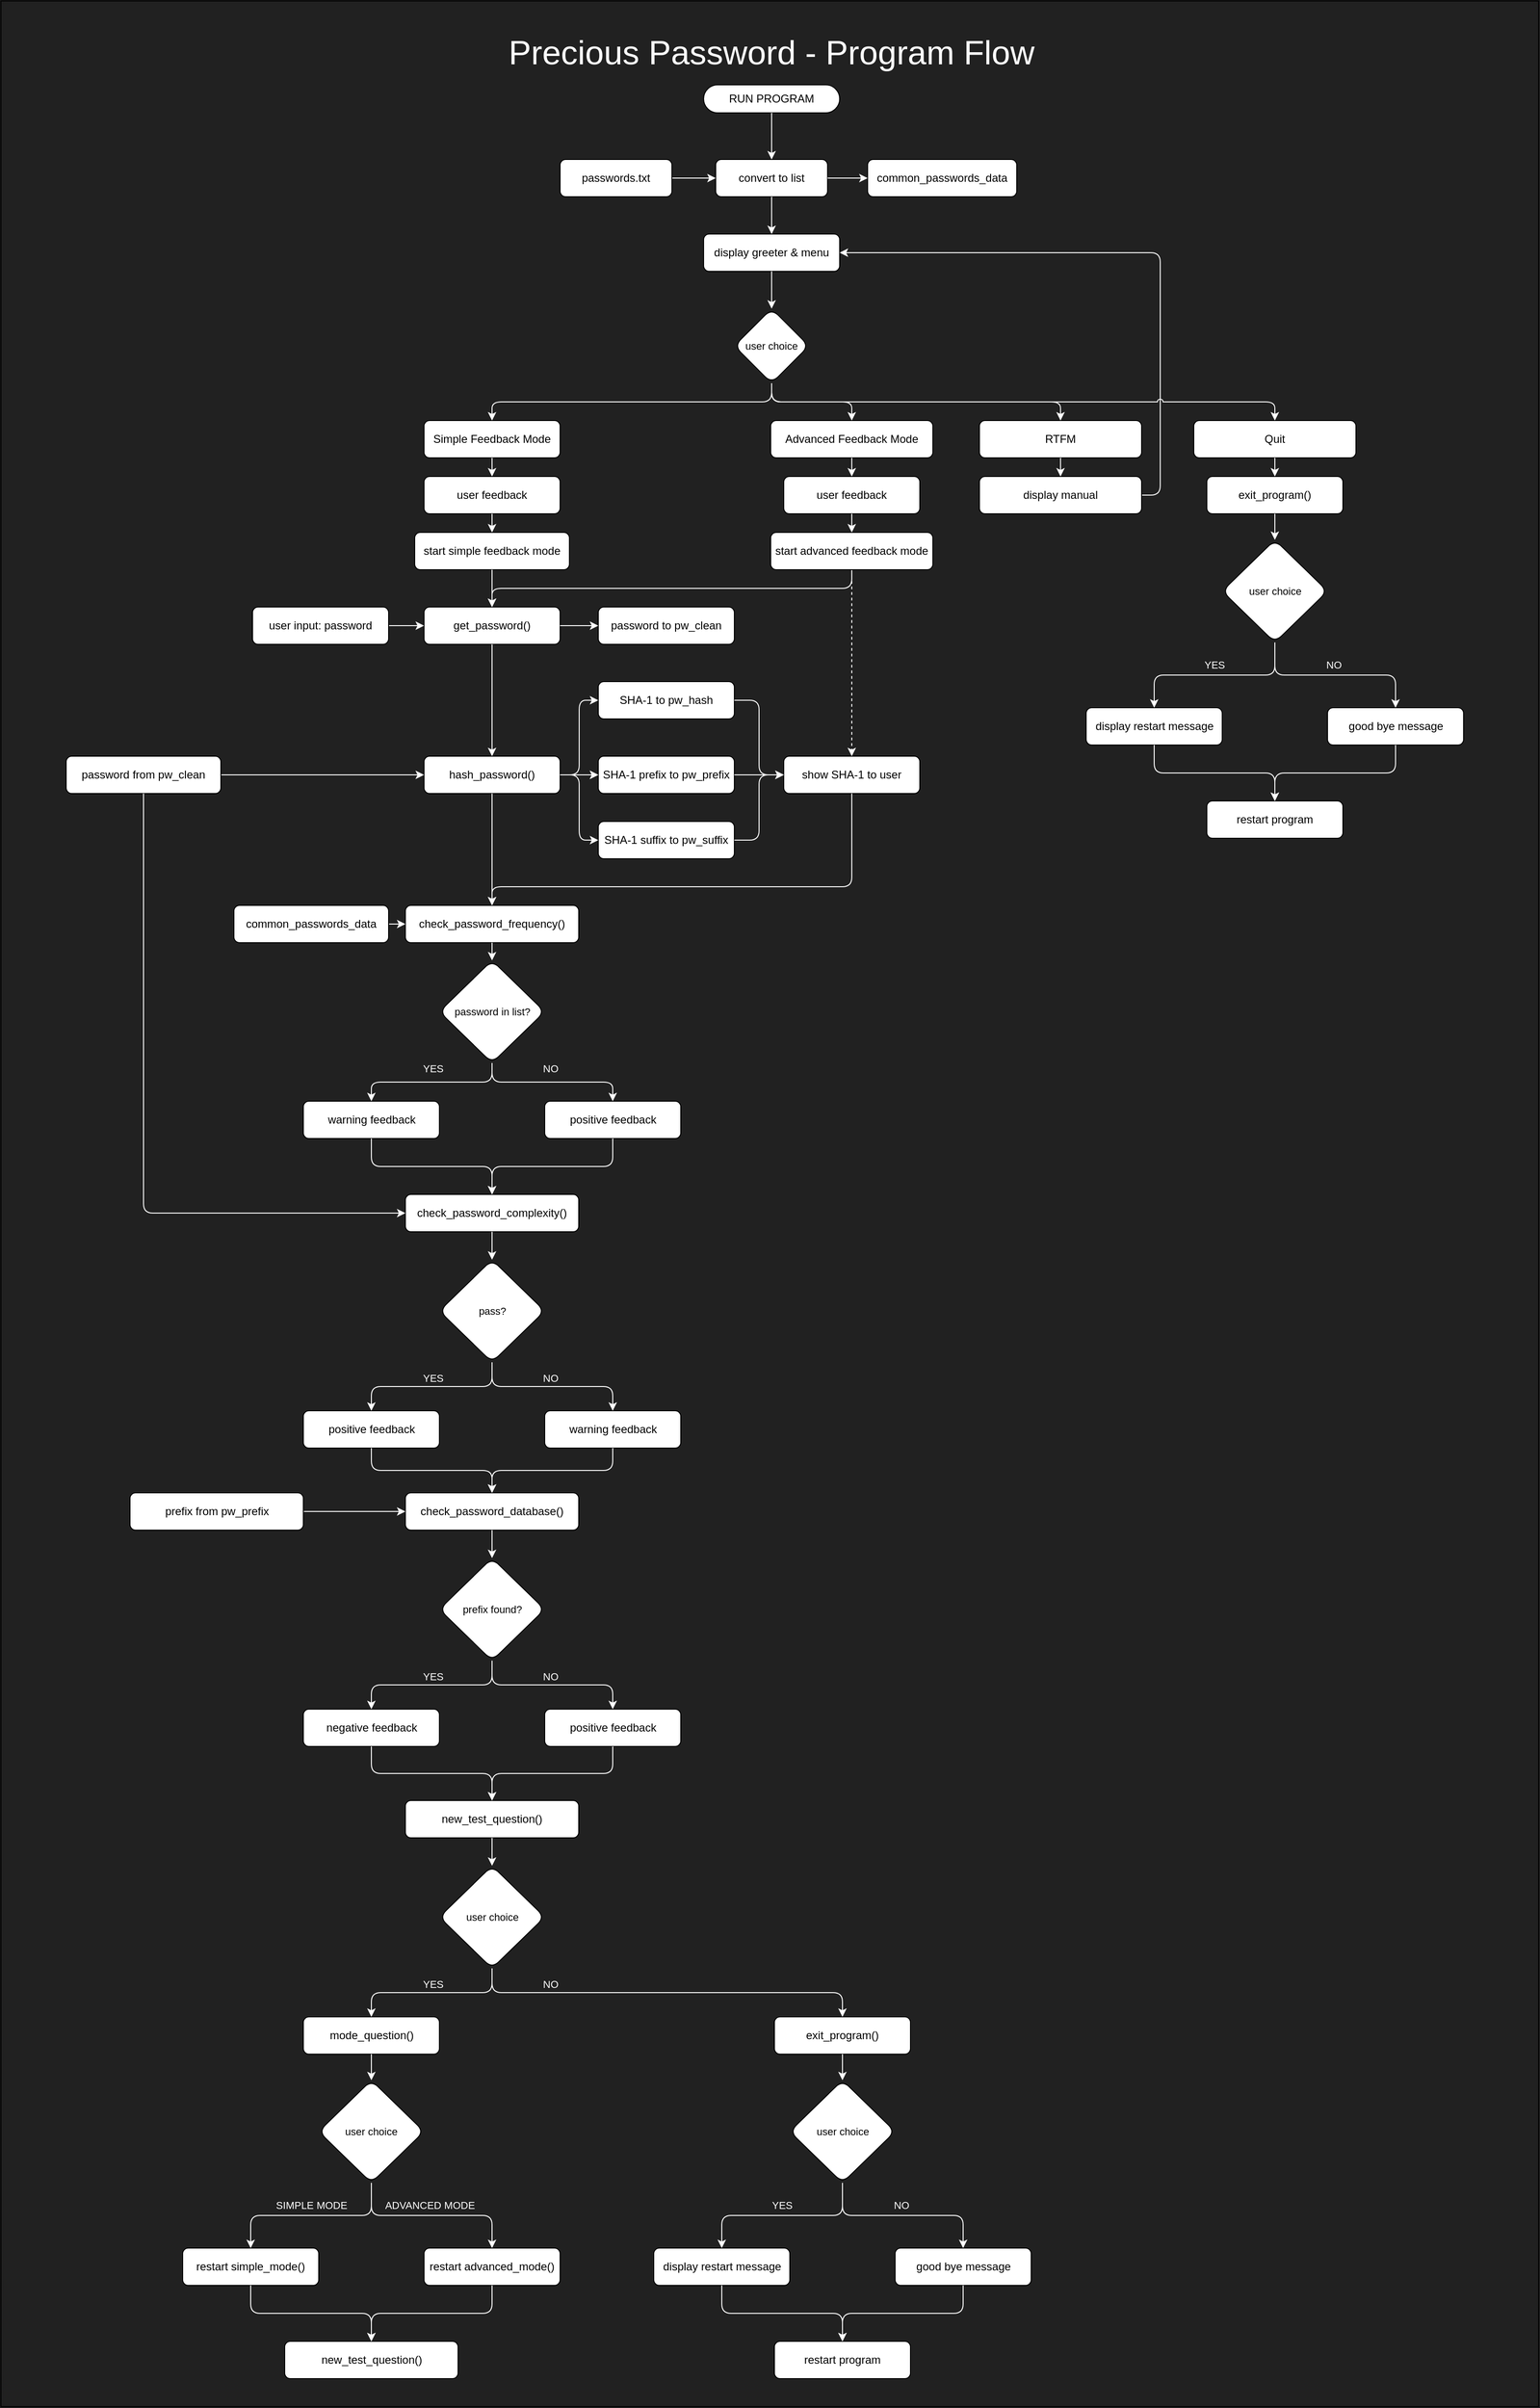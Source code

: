 <mxfile version="21.6.8" type="device" pages="6">
  <diagram name="Program Flow" id="GFYPqexqW2m_FwC-eujF">
    <mxGraphModel dx="775" dy="462" grid="1" gridSize="10" guides="1" tooltips="1" connect="1" arrows="1" fold="1" page="1" pageScale="1" pageWidth="1654" pageHeight="1169" background="#212121" math="0" shadow="0">
      <root>
        <mxCell id="0" />
        <mxCell id="1" parent="0" />
        <mxCell id="wM0pfcqt38R3-RJviGBP-146" value="" style="group" vertex="1" connectable="0" parent="1">
          <mxGeometry width="1650" height="2580" as="geometry" />
        </mxCell>
        <mxCell id="wM0pfcqt38R3-RJviGBP-145" value="" style="rounded=0;whiteSpace=wrap;html=1;fontFamily=Helvetica;fontSize=11;fontColor=default;fillColor=#212121;" vertex="1" parent="wM0pfcqt38R3-RJviGBP-146">
          <mxGeometry width="1650" height="2580" as="geometry" />
        </mxCell>
        <mxCell id="wM0pfcqt38R3-RJviGBP-1" value="RUN PROGRAM" style="html=1;dashed=0;whiteSpace=wrap;shape=mxgraph.dfd.start" vertex="1" parent="wM0pfcqt38R3-RJviGBP-146">
          <mxGeometry x="754" y="90" width="146" height="30" as="geometry" />
        </mxCell>
        <mxCell id="wM0pfcqt38R3-RJviGBP-2" value="Precious Password - Program Flow" style="text;html=1;strokeColor=none;fillColor=none;align=center;verticalAlign=middle;whiteSpace=wrap;rounded=0;fontColor=#FFFFFF;fontSize=36;" vertex="1" parent="wM0pfcqt38R3-RJviGBP-146">
          <mxGeometry x="517" y="40" width="620" height="30" as="geometry" />
        </mxCell>
        <mxCell id="wM0pfcqt38R3-RJviGBP-3" value="convert to list" style="rounded=1;whiteSpace=wrap;html=1;" vertex="1" parent="wM0pfcqt38R3-RJviGBP-146">
          <mxGeometry x="767" y="170" width="120" height="40" as="geometry" />
        </mxCell>
        <mxCell id="wM0pfcqt38R3-RJviGBP-4" style="edgeStyle=orthogonalEdgeStyle;rounded=1;orthogonalLoop=1;jettySize=auto;html=1;exitX=0.5;exitY=0.5;exitDx=0;exitDy=15.0;exitPerimeter=0;entryX=0.5;entryY=0;entryDx=0;entryDy=0;jumpStyle=arc;strokeColor=#FFFFFF;" edge="1" parent="wM0pfcqt38R3-RJviGBP-146" source="wM0pfcqt38R3-RJviGBP-1" target="wM0pfcqt38R3-RJviGBP-3">
          <mxGeometry relative="1" as="geometry" />
        </mxCell>
        <mxCell id="wM0pfcqt38R3-RJviGBP-6" style="edgeStyle=orthogonalEdgeStyle;shape=connector;rounded=1;jumpStyle=arc;orthogonalLoop=1;jettySize=auto;html=1;exitX=1;exitY=0.5;exitDx=0;exitDy=0;entryX=0;entryY=0.5;entryDx=0;entryDy=0;labelBackgroundColor=default;strokeColor=#FFFFFF;fontFamily=Helvetica;fontSize=11;fontColor=default;endArrow=classic;" edge="1" parent="wM0pfcqt38R3-RJviGBP-146" source="wM0pfcqt38R3-RJviGBP-5" target="wM0pfcqt38R3-RJviGBP-3">
          <mxGeometry relative="1" as="geometry" />
        </mxCell>
        <mxCell id="wM0pfcqt38R3-RJviGBP-5" value="passwords.txt" style="rounded=1;whiteSpace=wrap;html=1;" vertex="1" parent="wM0pfcqt38R3-RJviGBP-146">
          <mxGeometry x="600" y="170" width="120" height="40" as="geometry" />
        </mxCell>
        <mxCell id="wM0pfcqt38R3-RJviGBP-7" value="common_passwords_data" style="rounded=1;whiteSpace=wrap;html=1;" vertex="1" parent="wM0pfcqt38R3-RJviGBP-146">
          <mxGeometry x="930" y="170" width="160" height="40" as="geometry" />
        </mxCell>
        <mxCell id="wM0pfcqt38R3-RJviGBP-8" value="" style="edgeStyle=orthogonalEdgeStyle;shape=connector;rounded=1;jumpStyle=arc;orthogonalLoop=1;jettySize=auto;html=1;labelBackgroundColor=default;strokeColor=#FFFFFF;fontFamily=Helvetica;fontSize=11;fontColor=default;endArrow=classic;" edge="1" parent="wM0pfcqt38R3-RJviGBP-146" source="wM0pfcqt38R3-RJviGBP-3" target="wM0pfcqt38R3-RJviGBP-7">
          <mxGeometry relative="1" as="geometry" />
        </mxCell>
        <mxCell id="wM0pfcqt38R3-RJviGBP-9" value="display greeter &amp;amp; menu" style="rounded=1;whiteSpace=wrap;html=1;" vertex="1" parent="wM0pfcqt38R3-RJviGBP-146">
          <mxGeometry x="754" y="250" width="146" height="40" as="geometry" />
        </mxCell>
        <mxCell id="wM0pfcqt38R3-RJviGBP-10" value="" style="edgeStyle=orthogonalEdgeStyle;shape=connector;rounded=1;jumpStyle=arc;orthogonalLoop=1;jettySize=auto;html=1;labelBackgroundColor=default;strokeColor=#FFFFFF;fontFamily=Helvetica;fontSize=11;fontColor=default;endArrow=classic;" edge="1" parent="wM0pfcqt38R3-RJviGBP-146" source="wM0pfcqt38R3-RJviGBP-3" target="wM0pfcqt38R3-RJviGBP-9">
          <mxGeometry relative="1" as="geometry" />
        </mxCell>
        <mxCell id="wM0pfcqt38R3-RJviGBP-11" value="user choice" style="rhombus;whiteSpace=wrap;html=1;fontFamily=Helvetica;fontSize=11;fontColor=default;rounded=1;" vertex="1" parent="wM0pfcqt38R3-RJviGBP-146">
          <mxGeometry x="787" y="330" width="80" height="80" as="geometry" />
        </mxCell>
        <mxCell id="wM0pfcqt38R3-RJviGBP-12" style="edgeStyle=orthogonalEdgeStyle;shape=connector;rounded=1;jumpStyle=arc;orthogonalLoop=1;jettySize=auto;html=1;exitX=0.5;exitY=1;exitDx=0;exitDy=0;entryX=0.5;entryY=0;entryDx=0;entryDy=0;labelBackgroundColor=default;strokeColor=#FFFFFF;fontFamily=Helvetica;fontSize=11;fontColor=default;endArrow=classic;" edge="1" parent="wM0pfcqt38R3-RJviGBP-146" source="wM0pfcqt38R3-RJviGBP-9" target="wM0pfcqt38R3-RJviGBP-11">
          <mxGeometry relative="1" as="geometry" />
        </mxCell>
        <mxCell id="wM0pfcqt38R3-RJviGBP-15" value="Simple Feedback Mode" style="rounded=1;whiteSpace=wrap;html=1;" vertex="1" parent="wM0pfcqt38R3-RJviGBP-146">
          <mxGeometry x="454" y="450" width="146" height="40" as="geometry" />
        </mxCell>
        <mxCell id="wM0pfcqt38R3-RJviGBP-16" style="edgeStyle=orthogonalEdgeStyle;shape=connector;rounded=1;jumpStyle=arc;orthogonalLoop=1;jettySize=auto;html=1;exitX=0.5;exitY=1;exitDx=0;exitDy=0;entryX=0.5;entryY=0;entryDx=0;entryDy=0;labelBackgroundColor=default;strokeColor=#FFFFFF;fontFamily=Helvetica;fontSize=11;fontColor=default;endArrow=classic;" edge="1" parent="wM0pfcqt38R3-RJviGBP-146" source="wM0pfcqt38R3-RJviGBP-11" target="wM0pfcqt38R3-RJviGBP-15">
          <mxGeometry relative="1" as="geometry" />
        </mxCell>
        <mxCell id="wM0pfcqt38R3-RJviGBP-17" value="user feedback" style="rounded=1;whiteSpace=wrap;html=1;" vertex="1" parent="wM0pfcqt38R3-RJviGBP-146">
          <mxGeometry x="454" y="510" width="146" height="40" as="geometry" />
        </mxCell>
        <mxCell id="wM0pfcqt38R3-RJviGBP-18" value="" style="edgeStyle=orthogonalEdgeStyle;shape=connector;rounded=1;jumpStyle=arc;orthogonalLoop=1;jettySize=auto;html=1;labelBackgroundColor=default;strokeColor=#FFFFFF;fontFamily=Helvetica;fontSize=11;fontColor=default;endArrow=classic;" edge="1" parent="wM0pfcqt38R3-RJviGBP-146" source="wM0pfcqt38R3-RJviGBP-15" target="wM0pfcqt38R3-RJviGBP-17">
          <mxGeometry relative="1" as="geometry" />
        </mxCell>
        <mxCell id="wM0pfcqt38R3-RJviGBP-19" value="start simple feedback mode" style="rounded=1;whiteSpace=wrap;html=1;" vertex="1" parent="wM0pfcqt38R3-RJviGBP-146">
          <mxGeometry x="444" y="570" width="166" height="40" as="geometry" />
        </mxCell>
        <mxCell id="wM0pfcqt38R3-RJviGBP-20" value="" style="edgeStyle=orthogonalEdgeStyle;shape=connector;rounded=1;jumpStyle=arc;orthogonalLoop=1;jettySize=auto;html=1;labelBackgroundColor=default;strokeColor=#FFFFFF;fontFamily=Helvetica;fontSize=11;fontColor=default;endArrow=classic;" edge="1" parent="wM0pfcqt38R3-RJviGBP-146" source="wM0pfcqt38R3-RJviGBP-17" target="wM0pfcqt38R3-RJviGBP-19">
          <mxGeometry relative="1" as="geometry" />
        </mxCell>
        <mxCell id="wM0pfcqt38R3-RJviGBP-21" value="get_password()" style="rounded=1;whiteSpace=wrap;html=1;" vertex="1" parent="wM0pfcqt38R3-RJviGBP-146">
          <mxGeometry x="454" y="650" width="146" height="40" as="geometry" />
        </mxCell>
        <mxCell id="wM0pfcqt38R3-RJviGBP-22" value="" style="edgeStyle=orthogonalEdgeStyle;shape=connector;rounded=1;jumpStyle=arc;orthogonalLoop=1;jettySize=auto;html=1;labelBackgroundColor=default;strokeColor=#FFFFFF;fontFamily=Helvetica;fontSize=11;fontColor=default;endArrow=classic;" edge="1" parent="wM0pfcqt38R3-RJviGBP-146" source="wM0pfcqt38R3-RJviGBP-19" target="wM0pfcqt38R3-RJviGBP-21">
          <mxGeometry relative="1" as="geometry" />
        </mxCell>
        <mxCell id="wM0pfcqt38R3-RJviGBP-24" style="edgeStyle=orthogonalEdgeStyle;shape=connector;rounded=1;jumpStyle=arc;orthogonalLoop=1;jettySize=auto;html=1;exitX=1;exitY=0.5;exitDx=0;exitDy=0;entryX=0;entryY=0.5;entryDx=0;entryDy=0;labelBackgroundColor=default;strokeColor=#FFFFFF;fontFamily=Helvetica;fontSize=11;fontColor=default;endArrow=classic;" edge="1" parent="wM0pfcqt38R3-RJviGBP-146" source="wM0pfcqt38R3-RJviGBP-23" target="wM0pfcqt38R3-RJviGBP-21">
          <mxGeometry relative="1" as="geometry" />
        </mxCell>
        <mxCell id="wM0pfcqt38R3-RJviGBP-23" value="user input: password" style="rounded=1;whiteSpace=wrap;html=1;" vertex="1" parent="wM0pfcqt38R3-RJviGBP-146">
          <mxGeometry x="270" y="650" width="146" height="40" as="geometry" />
        </mxCell>
        <mxCell id="wM0pfcqt38R3-RJviGBP-25" value="password to pw_clean" style="rounded=1;whiteSpace=wrap;html=1;" vertex="1" parent="wM0pfcqt38R3-RJviGBP-146">
          <mxGeometry x="641" y="650" width="146" height="40" as="geometry" />
        </mxCell>
        <mxCell id="wM0pfcqt38R3-RJviGBP-26" value="" style="edgeStyle=orthogonalEdgeStyle;shape=connector;rounded=1;jumpStyle=arc;orthogonalLoop=1;jettySize=auto;html=1;labelBackgroundColor=default;strokeColor=#FFFFFF;fontFamily=Helvetica;fontSize=11;fontColor=default;endArrow=classic;" edge="1" parent="wM0pfcqt38R3-RJviGBP-146" source="wM0pfcqt38R3-RJviGBP-21" target="wM0pfcqt38R3-RJviGBP-25">
          <mxGeometry relative="1" as="geometry" />
        </mxCell>
        <mxCell id="wM0pfcqt38R3-RJviGBP-27" value="hash_password()" style="rounded=1;whiteSpace=wrap;html=1;" vertex="1" parent="wM0pfcqt38R3-RJviGBP-146">
          <mxGeometry x="454" y="810" width="146" height="40" as="geometry" />
        </mxCell>
        <mxCell id="wM0pfcqt38R3-RJviGBP-28" value="" style="edgeStyle=orthogonalEdgeStyle;shape=connector;rounded=1;jumpStyle=arc;orthogonalLoop=1;jettySize=auto;html=1;labelBackgroundColor=default;strokeColor=#FFFFFF;fontFamily=Helvetica;fontSize=11;fontColor=default;endArrow=classic;" edge="1" parent="wM0pfcqt38R3-RJviGBP-146" source="wM0pfcqt38R3-RJviGBP-21" target="wM0pfcqt38R3-RJviGBP-27">
          <mxGeometry relative="1" as="geometry" />
        </mxCell>
        <mxCell id="wM0pfcqt38R3-RJviGBP-29" value="SHA-1 to pw_hash" style="rounded=1;whiteSpace=wrap;html=1;" vertex="1" parent="wM0pfcqt38R3-RJviGBP-146">
          <mxGeometry x="641" y="730" width="146" height="40" as="geometry" />
        </mxCell>
        <mxCell id="wM0pfcqt38R3-RJviGBP-30" value="" style="edgeStyle=orthogonalEdgeStyle;shape=connector;rounded=1;jumpStyle=arc;orthogonalLoop=1;jettySize=auto;html=1;labelBackgroundColor=default;strokeColor=#FFFFFF;fontFamily=Helvetica;fontSize=11;fontColor=default;endArrow=classic;entryX=0;entryY=0.5;entryDx=0;entryDy=0;" edge="1" parent="wM0pfcqt38R3-RJviGBP-146" source="wM0pfcqt38R3-RJviGBP-27" target="wM0pfcqt38R3-RJviGBP-29">
          <mxGeometry relative="1" as="geometry" />
        </mxCell>
        <mxCell id="wM0pfcqt38R3-RJviGBP-31" value="SHA-1 prefix to pw_prefix" style="rounded=1;whiteSpace=wrap;html=1;" vertex="1" parent="wM0pfcqt38R3-RJviGBP-146">
          <mxGeometry x="641" y="810" width="146" height="40" as="geometry" />
        </mxCell>
        <mxCell id="wM0pfcqt38R3-RJviGBP-32" value="" style="edgeStyle=orthogonalEdgeStyle;shape=connector;rounded=1;jumpStyle=none;orthogonalLoop=1;jettySize=auto;html=1;labelBackgroundColor=default;strokeColor=#FFFFFF;fontFamily=Helvetica;fontSize=11;fontColor=default;endArrow=classic;" edge="1" parent="wM0pfcqt38R3-RJviGBP-146" source="wM0pfcqt38R3-RJviGBP-27" target="wM0pfcqt38R3-RJviGBP-31">
          <mxGeometry relative="1" as="geometry" />
        </mxCell>
        <mxCell id="wM0pfcqt38R3-RJviGBP-35" value="" style="edgeStyle=orthogonalEdgeStyle;shape=connector;rounded=1;jumpStyle=arc;orthogonalLoop=1;jettySize=auto;html=1;labelBackgroundColor=default;strokeColor=#FFFFFF;fontFamily=Helvetica;fontSize=11;fontColor=default;endArrow=classic;" edge="1" parent="wM0pfcqt38R3-RJviGBP-146" source="wM0pfcqt38R3-RJviGBP-27" target="wM0pfcqt38R3-RJviGBP-31">
          <mxGeometry relative="1" as="geometry" />
        </mxCell>
        <mxCell id="wM0pfcqt38R3-RJviGBP-36" value="SHA-1 suffix to pw_suffix" style="rounded=1;whiteSpace=wrap;html=1;" vertex="1" parent="wM0pfcqt38R3-RJviGBP-146">
          <mxGeometry x="641" y="880" width="146" height="40" as="geometry" />
        </mxCell>
        <mxCell id="wM0pfcqt38R3-RJviGBP-37" style="edgeStyle=orthogonalEdgeStyle;shape=connector;rounded=1;jumpStyle=arc;orthogonalLoop=1;jettySize=auto;html=1;exitX=1;exitY=0.5;exitDx=0;exitDy=0;entryX=0;entryY=0.5;entryDx=0;entryDy=0;labelBackgroundColor=default;strokeColor=#FFFFFF;fontFamily=Helvetica;fontSize=11;fontColor=default;endArrow=classic;" edge="1" parent="wM0pfcqt38R3-RJviGBP-146" source="wM0pfcqt38R3-RJviGBP-27" target="wM0pfcqt38R3-RJviGBP-36">
          <mxGeometry relative="1" as="geometry" />
        </mxCell>
        <mxCell id="wM0pfcqt38R3-RJviGBP-38" value="show SHA-1 to user" style="rounded=1;whiteSpace=wrap;html=1;" vertex="1" parent="wM0pfcqt38R3-RJviGBP-146">
          <mxGeometry x="840" y="810" width="146" height="40" as="geometry" />
        </mxCell>
        <mxCell id="wM0pfcqt38R3-RJviGBP-40" style="edgeStyle=orthogonalEdgeStyle;shape=connector;rounded=1;jumpStyle=arc;orthogonalLoop=1;jettySize=auto;html=1;exitX=1;exitY=0.5;exitDx=0;exitDy=0;entryX=0;entryY=0.5;entryDx=0;entryDy=0;labelBackgroundColor=default;strokeColor=#FFFFFF;fontFamily=Helvetica;fontSize=11;fontColor=default;endArrow=classic;" edge="1" parent="wM0pfcqt38R3-RJviGBP-146" source="wM0pfcqt38R3-RJviGBP-29" target="wM0pfcqt38R3-RJviGBP-38">
          <mxGeometry relative="1" as="geometry" />
        </mxCell>
        <mxCell id="wM0pfcqt38R3-RJviGBP-39" value="" style="edgeStyle=orthogonalEdgeStyle;shape=connector;rounded=1;jumpStyle=arc;orthogonalLoop=1;jettySize=auto;html=1;labelBackgroundColor=default;strokeColor=#FFFFFF;fontFamily=Helvetica;fontSize=11;fontColor=default;endArrow=classic;" edge="1" parent="wM0pfcqt38R3-RJviGBP-146" source="wM0pfcqt38R3-RJviGBP-31" target="wM0pfcqt38R3-RJviGBP-38">
          <mxGeometry relative="1" as="geometry" />
        </mxCell>
        <mxCell id="wM0pfcqt38R3-RJviGBP-41" style="edgeStyle=orthogonalEdgeStyle;shape=connector;rounded=1;jumpStyle=arc;orthogonalLoop=1;jettySize=auto;html=1;exitX=1;exitY=0.5;exitDx=0;exitDy=0;entryX=0;entryY=0.5;entryDx=0;entryDy=0;labelBackgroundColor=default;strokeColor=#FFFFFF;fontFamily=Helvetica;fontSize=11;fontColor=default;endArrow=classic;" edge="1" parent="wM0pfcqt38R3-RJviGBP-146" source="wM0pfcqt38R3-RJviGBP-36" target="wM0pfcqt38R3-RJviGBP-38">
          <mxGeometry relative="1" as="geometry" />
        </mxCell>
        <mxCell id="wM0pfcqt38R3-RJviGBP-42" value="check_password_frequency()" style="rounded=1;whiteSpace=wrap;html=1;" vertex="1" parent="wM0pfcqt38R3-RJviGBP-146">
          <mxGeometry x="434" y="970" width="186" height="40" as="geometry" />
        </mxCell>
        <mxCell id="wM0pfcqt38R3-RJviGBP-43" value="" style="edgeStyle=orthogonalEdgeStyle;shape=connector;rounded=1;jumpStyle=arc;orthogonalLoop=1;jettySize=auto;html=1;labelBackgroundColor=default;strokeColor=#FFFFFF;fontFamily=Helvetica;fontSize=11;fontColor=default;endArrow=classic;" edge="1" parent="wM0pfcqt38R3-RJviGBP-146" source="wM0pfcqt38R3-RJviGBP-27" target="wM0pfcqt38R3-RJviGBP-42">
          <mxGeometry relative="1" as="geometry" />
        </mxCell>
        <mxCell id="wM0pfcqt38R3-RJviGBP-124" style="edgeStyle=orthogonalEdgeStyle;shape=connector;rounded=1;jumpStyle=arc;orthogonalLoop=1;jettySize=auto;html=1;exitX=0.5;exitY=1;exitDx=0;exitDy=0;entryX=0.5;entryY=0;entryDx=0;entryDy=0;labelBackgroundColor=default;strokeColor=#FFFFFF;fontFamily=Helvetica;fontSize=11;fontColor=default;endArrow=classic;" edge="1" parent="wM0pfcqt38R3-RJviGBP-146" source="wM0pfcqt38R3-RJviGBP-38" target="wM0pfcqt38R3-RJviGBP-42">
          <mxGeometry relative="1" as="geometry">
            <Array as="points">
              <mxPoint x="913" y="950" />
              <mxPoint x="527" y="950" />
            </Array>
          </mxGeometry>
        </mxCell>
        <mxCell id="wM0pfcqt38R3-RJviGBP-45" style="edgeStyle=orthogonalEdgeStyle;shape=connector;rounded=1;jumpStyle=arc;orthogonalLoop=1;jettySize=auto;html=1;exitX=1;exitY=0.5;exitDx=0;exitDy=0;entryX=0;entryY=0.5;entryDx=0;entryDy=0;labelBackgroundColor=default;strokeColor=#FFFFFF;fontFamily=Helvetica;fontSize=11;fontColor=default;endArrow=classic;" edge="1" parent="wM0pfcqt38R3-RJviGBP-146" source="wM0pfcqt38R3-RJviGBP-44" target="wM0pfcqt38R3-RJviGBP-27">
          <mxGeometry relative="1" as="geometry" />
        </mxCell>
        <mxCell id="wM0pfcqt38R3-RJviGBP-44" value="password from pw_clean" style="rounded=1;whiteSpace=wrap;html=1;" vertex="1" parent="wM0pfcqt38R3-RJviGBP-146">
          <mxGeometry x="70" y="810" width="166" height="40" as="geometry" />
        </mxCell>
        <mxCell id="wM0pfcqt38R3-RJviGBP-47" style="edgeStyle=orthogonalEdgeStyle;shape=connector;rounded=1;jumpStyle=arc;orthogonalLoop=1;jettySize=auto;html=1;exitX=1;exitY=0.5;exitDx=0;exitDy=0;entryX=0;entryY=0.5;entryDx=0;entryDy=0;labelBackgroundColor=default;strokeColor=#FFFFFF;fontFamily=Helvetica;fontSize=11;fontColor=default;endArrow=classic;" edge="1" parent="wM0pfcqt38R3-RJviGBP-146" source="wM0pfcqt38R3-RJviGBP-46" target="wM0pfcqt38R3-RJviGBP-42">
          <mxGeometry relative="1" as="geometry" />
        </mxCell>
        <mxCell id="wM0pfcqt38R3-RJviGBP-46" value="common_passwords_data" style="rounded=1;whiteSpace=wrap;html=1;" vertex="1" parent="wM0pfcqt38R3-RJviGBP-146">
          <mxGeometry x="250" y="970" width="166" height="40" as="geometry" />
        </mxCell>
        <mxCell id="wM0pfcqt38R3-RJviGBP-48" value="password in list?" style="rhombus;whiteSpace=wrap;html=1;fontFamily=Helvetica;fontSize=11;fontColor=default;rounded=1;" vertex="1" parent="wM0pfcqt38R3-RJviGBP-146">
          <mxGeometry x="470.5" y="1029" width="113" height="110" as="geometry" />
        </mxCell>
        <mxCell id="wM0pfcqt38R3-RJviGBP-49" style="edgeStyle=orthogonalEdgeStyle;shape=connector;rounded=1;jumpStyle=arc;orthogonalLoop=1;jettySize=auto;html=1;exitX=0.5;exitY=1;exitDx=0;exitDy=0;entryX=0.5;entryY=0;entryDx=0;entryDy=0;labelBackgroundColor=default;strokeColor=#FFFFFF;fontFamily=Helvetica;fontSize=11;fontColor=default;endArrow=classic;" edge="1" parent="wM0pfcqt38R3-RJviGBP-146" source="wM0pfcqt38R3-RJviGBP-42" target="wM0pfcqt38R3-RJviGBP-48">
          <mxGeometry relative="1" as="geometry" />
        </mxCell>
        <mxCell id="wM0pfcqt38R3-RJviGBP-50" value="warning feedback" style="rounded=1;whiteSpace=wrap;html=1;" vertex="1" parent="wM0pfcqt38R3-RJviGBP-146">
          <mxGeometry x="324.5" y="1180" width="146" height="40" as="geometry" />
        </mxCell>
        <mxCell id="wM0pfcqt38R3-RJviGBP-52" style="edgeStyle=orthogonalEdgeStyle;shape=connector;rounded=1;jumpStyle=arc;orthogonalLoop=1;jettySize=auto;html=1;exitX=0.5;exitY=1;exitDx=0;exitDy=0;entryX=0.5;entryY=0;entryDx=0;entryDy=0;labelBackgroundColor=default;strokeColor=#FFFFFF;fontFamily=Helvetica;fontSize=11;fontColor=default;endArrow=classic;" edge="1" parent="wM0pfcqt38R3-RJviGBP-146" source="wM0pfcqt38R3-RJviGBP-48" target="wM0pfcqt38R3-RJviGBP-50">
          <mxGeometry relative="1" as="geometry" />
        </mxCell>
        <mxCell id="wM0pfcqt38R3-RJviGBP-51" value="positive feedback" style="rounded=1;whiteSpace=wrap;html=1;" vertex="1" parent="wM0pfcqt38R3-RJviGBP-146">
          <mxGeometry x="583.5" y="1180" width="146" height="40" as="geometry" />
        </mxCell>
        <mxCell id="wM0pfcqt38R3-RJviGBP-53" style="edgeStyle=orthogonalEdgeStyle;shape=connector;rounded=1;jumpStyle=arc;orthogonalLoop=1;jettySize=auto;html=1;exitX=0.5;exitY=1;exitDx=0;exitDy=0;entryX=0.5;entryY=0;entryDx=0;entryDy=0;labelBackgroundColor=default;strokeColor=#FFFFFF;fontFamily=Helvetica;fontSize=11;fontColor=default;endArrow=classic;" edge="1" parent="wM0pfcqt38R3-RJviGBP-146" source="wM0pfcqt38R3-RJviGBP-48" target="wM0pfcqt38R3-RJviGBP-51">
          <mxGeometry relative="1" as="geometry" />
        </mxCell>
        <mxCell id="wM0pfcqt38R3-RJviGBP-54" value="YES" style="text;html=1;strokeColor=none;fillColor=none;align=center;verticalAlign=middle;whiteSpace=wrap;rounded=0;fontSize=11;fontFamily=Helvetica;fontColor=#FFFFFF;" vertex="1" parent="wM0pfcqt38R3-RJviGBP-146">
          <mxGeometry x="434" y="1130" width="60" height="30" as="geometry" />
        </mxCell>
        <mxCell id="wM0pfcqt38R3-RJviGBP-56" value="NO" style="text;html=1;strokeColor=none;fillColor=none;align=center;verticalAlign=middle;whiteSpace=wrap;rounded=0;fontSize=11;fontFamily=Helvetica;fontColor=#FFFFFF;" vertex="1" parent="wM0pfcqt38R3-RJviGBP-146">
          <mxGeometry x="560" y="1130" width="60" height="30" as="geometry" />
        </mxCell>
        <mxCell id="wM0pfcqt38R3-RJviGBP-57" value="check_password_complexity()" style="rounded=1;whiteSpace=wrap;html=1;" vertex="1" parent="wM0pfcqt38R3-RJviGBP-146">
          <mxGeometry x="434" y="1280" width="186" height="40" as="geometry" />
        </mxCell>
        <mxCell id="wM0pfcqt38R3-RJviGBP-79" style="edgeStyle=orthogonalEdgeStyle;shape=connector;rounded=1;jumpStyle=arc;orthogonalLoop=1;jettySize=auto;html=1;exitX=0.5;exitY=1;exitDx=0;exitDy=0;entryX=0;entryY=0.5;entryDx=0;entryDy=0;labelBackgroundColor=default;strokeColor=#FFFFFF;fontFamily=Helvetica;fontSize=11;fontColor=default;endArrow=classic;" edge="1" parent="wM0pfcqt38R3-RJviGBP-146" source="wM0pfcqt38R3-RJviGBP-44" target="wM0pfcqt38R3-RJviGBP-57">
          <mxGeometry relative="1" as="geometry" />
        </mxCell>
        <mxCell id="wM0pfcqt38R3-RJviGBP-58" style="edgeStyle=orthogonalEdgeStyle;shape=connector;rounded=1;jumpStyle=arc;orthogonalLoop=1;jettySize=auto;html=1;exitX=0.5;exitY=1;exitDx=0;exitDy=0;entryX=0.5;entryY=0;entryDx=0;entryDy=0;labelBackgroundColor=default;strokeColor=#FFFFFF;fontFamily=Helvetica;fontSize=11;fontColor=default;endArrow=classic;" edge="1" parent="wM0pfcqt38R3-RJviGBP-146" source="wM0pfcqt38R3-RJviGBP-50" target="wM0pfcqt38R3-RJviGBP-57">
          <mxGeometry relative="1" as="geometry" />
        </mxCell>
        <mxCell id="wM0pfcqt38R3-RJviGBP-59" style="edgeStyle=orthogonalEdgeStyle;shape=connector;rounded=1;jumpStyle=arc;orthogonalLoop=1;jettySize=auto;html=1;exitX=0.5;exitY=1;exitDx=0;exitDy=0;entryX=0.5;entryY=0;entryDx=0;entryDy=0;labelBackgroundColor=default;strokeColor=#FFFFFF;fontFamily=Helvetica;fontSize=11;fontColor=default;endArrow=classic;" edge="1" parent="wM0pfcqt38R3-RJviGBP-146" source="wM0pfcqt38R3-RJviGBP-51" target="wM0pfcqt38R3-RJviGBP-57">
          <mxGeometry relative="1" as="geometry" />
        </mxCell>
        <mxCell id="wM0pfcqt38R3-RJviGBP-60" value="pass?" style="rhombus;whiteSpace=wrap;html=1;fontFamily=Helvetica;fontSize=11;fontColor=default;rounded=1;" vertex="1" parent="wM0pfcqt38R3-RJviGBP-146">
          <mxGeometry x="470.5" y="1350" width="113" height="110" as="geometry" />
        </mxCell>
        <mxCell id="wM0pfcqt38R3-RJviGBP-61" style="edgeStyle=orthogonalEdgeStyle;shape=connector;rounded=1;jumpStyle=arc;orthogonalLoop=1;jettySize=auto;html=1;exitX=0.5;exitY=1;exitDx=0;exitDy=0;entryX=0.5;entryY=0;entryDx=0;entryDy=0;labelBackgroundColor=default;strokeColor=#FFFFFF;fontFamily=Helvetica;fontSize=11;fontColor=default;endArrow=classic;" edge="1" parent="wM0pfcqt38R3-RJviGBP-146" source="wM0pfcqt38R3-RJviGBP-57" target="wM0pfcqt38R3-RJviGBP-60">
          <mxGeometry relative="1" as="geometry" />
        </mxCell>
        <mxCell id="wM0pfcqt38R3-RJviGBP-62" value="positive feedback" style="rounded=1;whiteSpace=wrap;html=1;" vertex="1" parent="wM0pfcqt38R3-RJviGBP-146">
          <mxGeometry x="324.5" y="1512" width="146" height="40" as="geometry" />
        </mxCell>
        <mxCell id="wM0pfcqt38R3-RJviGBP-66" style="edgeStyle=orthogonalEdgeStyle;shape=connector;rounded=1;jumpStyle=arc;orthogonalLoop=1;jettySize=auto;html=1;exitX=0.5;exitY=1;exitDx=0;exitDy=0;entryX=0.5;entryY=0;entryDx=0;entryDy=0;labelBackgroundColor=default;strokeColor=#FFFFFF;fontFamily=Helvetica;fontSize=11;fontColor=default;endArrow=classic;" edge="1" parent="wM0pfcqt38R3-RJviGBP-146" source="wM0pfcqt38R3-RJviGBP-60" target="wM0pfcqt38R3-RJviGBP-62">
          <mxGeometry relative="1" as="geometry" />
        </mxCell>
        <mxCell id="wM0pfcqt38R3-RJviGBP-63" value="warning feedback" style="rounded=1;whiteSpace=wrap;html=1;" vertex="1" parent="wM0pfcqt38R3-RJviGBP-146">
          <mxGeometry x="583.5" y="1512" width="146" height="40" as="geometry" />
        </mxCell>
        <mxCell id="wM0pfcqt38R3-RJviGBP-67" style="edgeStyle=orthogonalEdgeStyle;shape=connector;rounded=1;jumpStyle=arc;orthogonalLoop=1;jettySize=auto;html=1;exitX=0.5;exitY=1;exitDx=0;exitDy=0;entryX=0.5;entryY=0;entryDx=0;entryDy=0;labelBackgroundColor=default;strokeColor=#FFFFFF;fontFamily=Helvetica;fontSize=11;fontColor=default;endArrow=classic;" edge="1" parent="wM0pfcqt38R3-RJviGBP-146" source="wM0pfcqt38R3-RJviGBP-60" target="wM0pfcqt38R3-RJviGBP-63">
          <mxGeometry relative="1" as="geometry" />
        </mxCell>
        <mxCell id="wM0pfcqt38R3-RJviGBP-64" value="YES" style="text;html=1;strokeColor=none;fillColor=none;align=center;verticalAlign=middle;whiteSpace=wrap;rounded=0;fontSize=11;fontFamily=Helvetica;fontColor=#FFFFFF;" vertex="1" parent="wM0pfcqt38R3-RJviGBP-146">
          <mxGeometry x="434" y="1462" width="60" height="30" as="geometry" />
        </mxCell>
        <mxCell id="wM0pfcqt38R3-RJviGBP-65" value="NO" style="text;html=1;strokeColor=none;fillColor=none;align=center;verticalAlign=middle;whiteSpace=wrap;rounded=0;fontSize=11;fontFamily=Helvetica;fontColor=#FFFFFF;" vertex="1" parent="wM0pfcqt38R3-RJviGBP-146">
          <mxGeometry x="560" y="1462" width="60" height="30" as="geometry" />
        </mxCell>
        <mxCell id="wM0pfcqt38R3-RJviGBP-69" value="check_password_database()" style="rounded=1;whiteSpace=wrap;html=1;" vertex="1" parent="wM0pfcqt38R3-RJviGBP-146">
          <mxGeometry x="434" y="1600" width="186" height="40" as="geometry" />
        </mxCell>
        <mxCell id="wM0pfcqt38R3-RJviGBP-77" style="edgeStyle=orthogonalEdgeStyle;shape=connector;rounded=1;jumpStyle=arc;orthogonalLoop=1;jettySize=auto;html=1;exitX=0.5;exitY=1;exitDx=0;exitDy=0;entryX=0.5;entryY=0;entryDx=0;entryDy=0;labelBackgroundColor=default;strokeColor=#FFFFFF;fontFamily=Helvetica;fontSize=11;fontColor=default;endArrow=classic;" edge="1" parent="wM0pfcqt38R3-RJviGBP-146" source="wM0pfcqt38R3-RJviGBP-62" target="wM0pfcqt38R3-RJviGBP-69">
          <mxGeometry relative="1" as="geometry" />
        </mxCell>
        <mxCell id="wM0pfcqt38R3-RJviGBP-78" style="edgeStyle=orthogonalEdgeStyle;shape=connector;rounded=1;jumpStyle=arc;orthogonalLoop=1;jettySize=auto;html=1;exitX=0.5;exitY=1;exitDx=0;exitDy=0;entryX=0.5;entryY=0;entryDx=0;entryDy=0;labelBackgroundColor=default;strokeColor=#FFFFFF;fontFamily=Helvetica;fontSize=11;fontColor=default;endArrow=classic;" edge="1" parent="wM0pfcqt38R3-RJviGBP-146" source="wM0pfcqt38R3-RJviGBP-63" target="wM0pfcqt38R3-RJviGBP-69">
          <mxGeometry relative="1" as="geometry" />
        </mxCell>
        <mxCell id="wM0pfcqt38R3-RJviGBP-72" value="prefix found?" style="rhombus;whiteSpace=wrap;html=1;fontFamily=Helvetica;fontSize=11;fontColor=default;rounded=1;" vertex="1" parent="wM0pfcqt38R3-RJviGBP-146">
          <mxGeometry x="470.5" y="1670" width="113" height="110" as="geometry" />
        </mxCell>
        <mxCell id="wM0pfcqt38R3-RJviGBP-68" style="edgeStyle=orthogonalEdgeStyle;shape=connector;rounded=1;jumpStyle=arc;orthogonalLoop=1;jettySize=auto;html=1;exitX=0.5;exitY=1;exitDx=0;exitDy=0;entryX=0.5;entryY=0;entryDx=0;entryDy=0;labelBackgroundColor=default;strokeColor=#FFFFFF;fontFamily=Helvetica;fontSize=11;fontColor=default;endArrow=classic;" edge="1" parent="wM0pfcqt38R3-RJviGBP-146" source="wM0pfcqt38R3-RJviGBP-69" target="wM0pfcqt38R3-RJviGBP-72">
          <mxGeometry relative="1" as="geometry" />
        </mxCell>
        <mxCell id="wM0pfcqt38R3-RJviGBP-73" value="negative feedback" style="rounded=1;whiteSpace=wrap;html=1;" vertex="1" parent="wM0pfcqt38R3-RJviGBP-146">
          <mxGeometry x="324.5" y="1832" width="146" height="40" as="geometry" />
        </mxCell>
        <mxCell id="wM0pfcqt38R3-RJviGBP-70" style="edgeStyle=orthogonalEdgeStyle;shape=connector;rounded=1;jumpStyle=arc;orthogonalLoop=1;jettySize=auto;html=1;exitX=0.5;exitY=1;exitDx=0;exitDy=0;entryX=0.5;entryY=0;entryDx=0;entryDy=0;labelBackgroundColor=default;strokeColor=#FFFFFF;fontFamily=Helvetica;fontSize=11;fontColor=default;endArrow=classic;" edge="1" parent="wM0pfcqt38R3-RJviGBP-146" source="wM0pfcqt38R3-RJviGBP-72" target="wM0pfcqt38R3-RJviGBP-73">
          <mxGeometry relative="1" as="geometry" />
        </mxCell>
        <mxCell id="wM0pfcqt38R3-RJviGBP-74" value="positive feedback" style="rounded=1;whiteSpace=wrap;html=1;" vertex="1" parent="wM0pfcqt38R3-RJviGBP-146">
          <mxGeometry x="583.5" y="1832" width="146" height="40" as="geometry" />
        </mxCell>
        <mxCell id="wM0pfcqt38R3-RJviGBP-71" style="edgeStyle=orthogonalEdgeStyle;shape=connector;rounded=1;jumpStyle=arc;orthogonalLoop=1;jettySize=auto;html=1;exitX=0.5;exitY=1;exitDx=0;exitDy=0;entryX=0.5;entryY=0;entryDx=0;entryDy=0;labelBackgroundColor=default;strokeColor=#FFFFFF;fontFamily=Helvetica;fontSize=11;fontColor=default;endArrow=classic;" edge="1" parent="wM0pfcqt38R3-RJviGBP-146" source="wM0pfcqt38R3-RJviGBP-72" target="wM0pfcqt38R3-RJviGBP-74">
          <mxGeometry relative="1" as="geometry" />
        </mxCell>
        <mxCell id="wM0pfcqt38R3-RJviGBP-75" value="YES" style="text;html=1;strokeColor=none;fillColor=none;align=center;verticalAlign=middle;whiteSpace=wrap;rounded=0;fontSize=11;fontFamily=Helvetica;fontColor=#FFFFFF;" vertex="1" parent="wM0pfcqt38R3-RJviGBP-146">
          <mxGeometry x="434" y="1782" width="60" height="30" as="geometry" />
        </mxCell>
        <mxCell id="wM0pfcqt38R3-RJviGBP-76" value="NO" style="text;html=1;strokeColor=none;fillColor=none;align=center;verticalAlign=middle;whiteSpace=wrap;rounded=0;fontSize=11;fontFamily=Helvetica;fontColor=#FFFFFF;" vertex="1" parent="wM0pfcqt38R3-RJviGBP-146">
          <mxGeometry x="560" y="1782" width="60" height="30" as="geometry" />
        </mxCell>
        <mxCell id="wM0pfcqt38R3-RJviGBP-81" style="edgeStyle=orthogonalEdgeStyle;shape=connector;rounded=1;jumpStyle=arc;orthogonalLoop=1;jettySize=auto;html=1;exitX=1;exitY=0.5;exitDx=0;exitDy=0;entryX=0;entryY=0.5;entryDx=0;entryDy=0;labelBackgroundColor=default;strokeColor=#FFFFFF;fontFamily=Helvetica;fontSize=11;fontColor=default;endArrow=classic;" edge="1" parent="wM0pfcqt38R3-RJviGBP-146" source="wM0pfcqt38R3-RJviGBP-80" target="wM0pfcqt38R3-RJviGBP-69">
          <mxGeometry relative="1" as="geometry" />
        </mxCell>
        <mxCell id="wM0pfcqt38R3-RJviGBP-80" value="prefix from pw_prefix" style="rounded=1;whiteSpace=wrap;html=1;" vertex="1" parent="wM0pfcqt38R3-RJviGBP-146">
          <mxGeometry x="138.5" y="1600" width="186" height="40" as="geometry" />
        </mxCell>
        <mxCell id="wM0pfcqt38R3-RJviGBP-83" value="new_test_question()" style="rounded=1;whiteSpace=wrap;html=1;" vertex="1" parent="wM0pfcqt38R3-RJviGBP-146">
          <mxGeometry x="434" y="1930" width="186" height="40" as="geometry" />
        </mxCell>
        <mxCell id="wM0pfcqt38R3-RJviGBP-91" style="edgeStyle=orthogonalEdgeStyle;shape=connector;rounded=1;jumpStyle=arc;orthogonalLoop=1;jettySize=auto;html=1;exitX=0.5;exitY=1;exitDx=0;exitDy=0;entryX=0.5;entryY=0;entryDx=0;entryDy=0;labelBackgroundColor=default;strokeColor=#FFFFFF;fontFamily=Helvetica;fontSize=11;fontColor=default;endArrow=classic;" edge="1" parent="wM0pfcqt38R3-RJviGBP-146" source="wM0pfcqt38R3-RJviGBP-73" target="wM0pfcqt38R3-RJviGBP-83">
          <mxGeometry relative="1" as="geometry" />
        </mxCell>
        <mxCell id="wM0pfcqt38R3-RJviGBP-92" style="edgeStyle=orthogonalEdgeStyle;shape=connector;rounded=1;jumpStyle=arc;orthogonalLoop=1;jettySize=auto;html=1;exitX=0.5;exitY=1;exitDx=0;exitDy=0;entryX=0.5;entryY=0;entryDx=0;entryDy=0;labelBackgroundColor=default;strokeColor=#FFFFFF;fontFamily=Helvetica;fontSize=11;fontColor=default;endArrow=classic;" edge="1" parent="wM0pfcqt38R3-RJviGBP-146" source="wM0pfcqt38R3-RJviGBP-74" target="wM0pfcqt38R3-RJviGBP-83">
          <mxGeometry relative="1" as="geometry" />
        </mxCell>
        <mxCell id="wM0pfcqt38R3-RJviGBP-86" value="user choice" style="rhombus;whiteSpace=wrap;html=1;fontFamily=Helvetica;fontSize=11;fontColor=default;rounded=1;" vertex="1" parent="wM0pfcqt38R3-RJviGBP-146">
          <mxGeometry x="470.5" y="2000" width="113" height="110" as="geometry" />
        </mxCell>
        <mxCell id="wM0pfcqt38R3-RJviGBP-82" style="edgeStyle=orthogonalEdgeStyle;shape=connector;rounded=1;jumpStyle=arc;orthogonalLoop=1;jettySize=auto;html=1;exitX=0.5;exitY=1;exitDx=0;exitDy=0;entryX=0.5;entryY=0;entryDx=0;entryDy=0;labelBackgroundColor=default;strokeColor=#FFFFFF;fontFamily=Helvetica;fontSize=11;fontColor=default;endArrow=classic;" edge="1" parent="wM0pfcqt38R3-RJviGBP-146" source="wM0pfcqt38R3-RJviGBP-83" target="wM0pfcqt38R3-RJviGBP-86">
          <mxGeometry relative="1" as="geometry" />
        </mxCell>
        <mxCell id="wM0pfcqt38R3-RJviGBP-87" value="mode_question()" style="rounded=1;whiteSpace=wrap;html=1;" vertex="1" parent="wM0pfcqt38R3-RJviGBP-146">
          <mxGeometry x="324.5" y="2162" width="146" height="40" as="geometry" />
        </mxCell>
        <mxCell id="wM0pfcqt38R3-RJviGBP-84" style="edgeStyle=orthogonalEdgeStyle;shape=connector;rounded=1;jumpStyle=arc;orthogonalLoop=1;jettySize=auto;html=1;exitX=0.5;exitY=1;exitDx=0;exitDy=0;entryX=0.5;entryY=0;entryDx=0;entryDy=0;labelBackgroundColor=default;strokeColor=#FFFFFF;fontFamily=Helvetica;fontSize=11;fontColor=default;endArrow=classic;" edge="1" parent="wM0pfcqt38R3-RJviGBP-146" source="wM0pfcqt38R3-RJviGBP-86" target="wM0pfcqt38R3-RJviGBP-87">
          <mxGeometry relative="1" as="geometry" />
        </mxCell>
        <mxCell id="wM0pfcqt38R3-RJviGBP-88" value="exit_program()" style="rounded=1;whiteSpace=wrap;html=1;" vertex="1" parent="wM0pfcqt38R3-RJviGBP-146">
          <mxGeometry x="830" y="2162" width="146" height="40" as="geometry" />
        </mxCell>
        <mxCell id="wM0pfcqt38R3-RJviGBP-85" style="edgeStyle=orthogonalEdgeStyle;shape=connector;rounded=1;jumpStyle=arc;orthogonalLoop=1;jettySize=auto;html=1;exitX=0.5;exitY=1;exitDx=0;exitDy=0;entryX=0.5;entryY=0;entryDx=0;entryDy=0;labelBackgroundColor=default;strokeColor=#FFFFFF;fontFamily=Helvetica;fontSize=11;fontColor=default;endArrow=classic;" edge="1" parent="wM0pfcqt38R3-RJviGBP-146" source="wM0pfcqt38R3-RJviGBP-86" target="wM0pfcqt38R3-RJviGBP-88">
          <mxGeometry relative="1" as="geometry" />
        </mxCell>
        <mxCell id="wM0pfcqt38R3-RJviGBP-89" value="YES" style="text;html=1;strokeColor=none;fillColor=none;align=center;verticalAlign=middle;whiteSpace=wrap;rounded=0;fontSize=11;fontFamily=Helvetica;fontColor=#FFFFFF;" vertex="1" parent="wM0pfcqt38R3-RJviGBP-146">
          <mxGeometry x="434" y="2112" width="60" height="30" as="geometry" />
        </mxCell>
        <mxCell id="wM0pfcqt38R3-RJviGBP-90" value="NO" style="text;html=1;strokeColor=none;fillColor=none;align=center;verticalAlign=middle;whiteSpace=wrap;rounded=0;fontSize=11;fontFamily=Helvetica;fontColor=#FFFFFF;" vertex="1" parent="wM0pfcqt38R3-RJviGBP-146">
          <mxGeometry x="560" y="2112" width="60" height="30" as="geometry" />
        </mxCell>
        <mxCell id="wM0pfcqt38R3-RJviGBP-93" value="user choice" style="rhombus;whiteSpace=wrap;html=1;fontFamily=Helvetica;fontSize=11;fontColor=default;rounded=1;" vertex="1" parent="wM0pfcqt38R3-RJviGBP-146">
          <mxGeometry x="341" y="2230" width="113" height="110" as="geometry" />
        </mxCell>
        <mxCell id="wM0pfcqt38R3-RJviGBP-95" style="edgeStyle=orthogonalEdgeStyle;shape=connector;rounded=1;jumpStyle=arc;orthogonalLoop=1;jettySize=auto;html=1;exitX=0.5;exitY=1;exitDx=0;exitDy=0;entryX=0.5;entryY=0;entryDx=0;entryDy=0;labelBackgroundColor=default;strokeColor=#FFFFFF;fontFamily=Helvetica;fontSize=11;fontColor=default;endArrow=classic;" edge="1" parent="wM0pfcqt38R3-RJviGBP-146" source="wM0pfcqt38R3-RJviGBP-87" target="wM0pfcqt38R3-RJviGBP-93">
          <mxGeometry relative="1" as="geometry" />
        </mxCell>
        <mxCell id="wM0pfcqt38R3-RJviGBP-96" value="restart simple_mode()" style="rounded=1;whiteSpace=wrap;html=1;" vertex="1" parent="wM0pfcqt38R3-RJviGBP-146">
          <mxGeometry x="195" y="2410" width="146" height="40" as="geometry" />
        </mxCell>
        <mxCell id="wM0pfcqt38R3-RJviGBP-100" style="edgeStyle=orthogonalEdgeStyle;shape=connector;rounded=1;jumpStyle=arc;orthogonalLoop=1;jettySize=auto;html=1;exitX=0.5;exitY=1;exitDx=0;exitDy=0;entryX=0.5;entryY=0;entryDx=0;entryDy=0;labelBackgroundColor=default;strokeColor=#FFFFFF;fontFamily=Helvetica;fontSize=11;fontColor=default;endArrow=classic;" edge="1" parent="wM0pfcqt38R3-RJviGBP-146" source="wM0pfcqt38R3-RJviGBP-93" target="wM0pfcqt38R3-RJviGBP-96">
          <mxGeometry relative="1" as="geometry" />
        </mxCell>
        <mxCell id="wM0pfcqt38R3-RJviGBP-97" value="restart advanced_mode()" style="rounded=1;whiteSpace=wrap;html=1;" vertex="1" parent="wM0pfcqt38R3-RJviGBP-146">
          <mxGeometry x="454" y="2410" width="146" height="40" as="geometry" />
        </mxCell>
        <mxCell id="wM0pfcqt38R3-RJviGBP-101" style="edgeStyle=orthogonalEdgeStyle;shape=connector;rounded=1;jumpStyle=arc;orthogonalLoop=1;jettySize=auto;html=1;exitX=0.5;exitY=1;exitDx=0;exitDy=0;entryX=0.5;entryY=0;entryDx=0;entryDy=0;labelBackgroundColor=default;strokeColor=#FFFFFF;fontFamily=Helvetica;fontSize=11;fontColor=default;endArrow=classic;" edge="1" parent="wM0pfcqt38R3-RJviGBP-146" source="wM0pfcqt38R3-RJviGBP-93" target="wM0pfcqt38R3-RJviGBP-97">
          <mxGeometry relative="1" as="geometry" />
        </mxCell>
        <mxCell id="wM0pfcqt38R3-RJviGBP-98" value="SIMPLE MODE" style="text;html=1;strokeColor=none;fillColor=none;align=center;verticalAlign=middle;whiteSpace=wrap;rounded=0;fontSize=11;fontFamily=Helvetica;fontColor=#FFFFFF;" vertex="1" parent="wM0pfcqt38R3-RJviGBP-146">
          <mxGeometry x="285.75" y="2349" width="94.5" height="30" as="geometry" />
        </mxCell>
        <mxCell id="wM0pfcqt38R3-RJviGBP-99" value="ADVANCED MODE" style="text;html=1;strokeColor=none;fillColor=none;align=center;verticalAlign=middle;whiteSpace=wrap;rounded=0;fontSize=11;fontFamily=Helvetica;fontColor=#FFFFFF;" vertex="1" parent="wM0pfcqt38R3-RJviGBP-146">
          <mxGeometry x="401" y="2349" width="119" height="30" as="geometry" />
        </mxCell>
        <mxCell id="wM0pfcqt38R3-RJviGBP-102" value="new_test_question()" style="rounded=1;whiteSpace=wrap;html=1;" vertex="1" parent="wM0pfcqt38R3-RJviGBP-146">
          <mxGeometry x="304.5" y="2510" width="186" height="40" as="geometry" />
        </mxCell>
        <mxCell id="wM0pfcqt38R3-RJviGBP-103" style="edgeStyle=orthogonalEdgeStyle;shape=connector;rounded=1;jumpStyle=arc;orthogonalLoop=1;jettySize=auto;html=1;exitX=0.5;exitY=1;exitDx=0;exitDy=0;entryX=0.5;entryY=0;entryDx=0;entryDy=0;labelBackgroundColor=default;strokeColor=#FFFFFF;fontFamily=Helvetica;fontSize=11;fontColor=default;endArrow=classic;" edge="1" parent="wM0pfcqt38R3-RJviGBP-146" source="wM0pfcqt38R3-RJviGBP-96" target="wM0pfcqt38R3-RJviGBP-102">
          <mxGeometry relative="1" as="geometry" />
        </mxCell>
        <mxCell id="wM0pfcqt38R3-RJviGBP-104" style="edgeStyle=orthogonalEdgeStyle;shape=connector;rounded=1;jumpStyle=arc;orthogonalLoop=1;jettySize=auto;html=1;exitX=0.5;exitY=1;exitDx=0;exitDy=0;entryX=0.5;entryY=0;entryDx=0;entryDy=0;labelBackgroundColor=default;strokeColor=#FFFFFF;fontFamily=Helvetica;fontSize=11;fontColor=default;endArrow=classic;" edge="1" parent="wM0pfcqt38R3-RJviGBP-146" source="wM0pfcqt38R3-RJviGBP-97" target="wM0pfcqt38R3-RJviGBP-102">
          <mxGeometry relative="1" as="geometry" />
        </mxCell>
        <mxCell id="wM0pfcqt38R3-RJviGBP-107" value="user choice" style="rhombus;whiteSpace=wrap;html=1;fontFamily=Helvetica;fontSize=11;fontColor=default;rounded=1;" vertex="1" parent="wM0pfcqt38R3-RJviGBP-146">
          <mxGeometry x="846.5" y="2230" width="113" height="110" as="geometry" />
        </mxCell>
        <mxCell id="wM0pfcqt38R3-RJviGBP-112" style="edgeStyle=orthogonalEdgeStyle;shape=connector;rounded=1;jumpStyle=arc;orthogonalLoop=1;jettySize=auto;html=1;exitX=0.5;exitY=1;exitDx=0;exitDy=0;entryX=0.5;entryY=0;entryDx=0;entryDy=0;labelBackgroundColor=default;strokeColor=#FFFFFF;fontFamily=Helvetica;fontSize=11;fontColor=default;endArrow=classic;" edge="1" parent="wM0pfcqt38R3-RJviGBP-146" source="wM0pfcqt38R3-RJviGBP-88" target="wM0pfcqt38R3-RJviGBP-107">
          <mxGeometry relative="1" as="geometry" />
        </mxCell>
        <mxCell id="wM0pfcqt38R3-RJviGBP-108" value="display restart message" style="rounded=1;whiteSpace=wrap;html=1;" vertex="1" parent="wM0pfcqt38R3-RJviGBP-146">
          <mxGeometry x="700.5" y="2410" width="146" height="40" as="geometry" />
        </mxCell>
        <mxCell id="wM0pfcqt38R3-RJviGBP-105" style="edgeStyle=orthogonalEdgeStyle;shape=connector;rounded=1;jumpStyle=arc;orthogonalLoop=1;jettySize=auto;html=1;exitX=0.5;exitY=1;exitDx=0;exitDy=0;entryX=0.5;entryY=0;entryDx=0;entryDy=0;labelBackgroundColor=default;strokeColor=#FFFFFF;fontFamily=Helvetica;fontSize=11;fontColor=default;endArrow=classic;" edge="1" parent="wM0pfcqt38R3-RJviGBP-146" source="wM0pfcqt38R3-RJviGBP-107" target="wM0pfcqt38R3-RJviGBP-108">
          <mxGeometry relative="1" as="geometry" />
        </mxCell>
        <mxCell id="wM0pfcqt38R3-RJviGBP-109" value="good bye message" style="rounded=1;whiteSpace=wrap;html=1;" vertex="1" parent="wM0pfcqt38R3-RJviGBP-146">
          <mxGeometry x="959.5" y="2410" width="146" height="40" as="geometry" />
        </mxCell>
        <mxCell id="wM0pfcqt38R3-RJviGBP-106" style="edgeStyle=orthogonalEdgeStyle;shape=connector;rounded=1;jumpStyle=arc;orthogonalLoop=1;jettySize=auto;html=1;exitX=0.5;exitY=1;exitDx=0;exitDy=0;entryX=0.5;entryY=0;entryDx=0;entryDy=0;labelBackgroundColor=default;strokeColor=#FFFFFF;fontFamily=Helvetica;fontSize=11;fontColor=default;endArrow=classic;" edge="1" parent="wM0pfcqt38R3-RJviGBP-146" source="wM0pfcqt38R3-RJviGBP-107" target="wM0pfcqt38R3-RJviGBP-109">
          <mxGeometry relative="1" as="geometry" />
        </mxCell>
        <mxCell id="wM0pfcqt38R3-RJviGBP-110" value="YES" style="text;html=1;strokeColor=none;fillColor=none;align=center;verticalAlign=middle;whiteSpace=wrap;rounded=0;fontSize=11;fontFamily=Helvetica;fontColor=#FFFFFF;" vertex="1" parent="wM0pfcqt38R3-RJviGBP-146">
          <mxGeometry x="791.25" y="2349" width="94.5" height="30" as="geometry" />
        </mxCell>
        <mxCell id="wM0pfcqt38R3-RJviGBP-111" value="NO" style="text;html=1;strokeColor=none;fillColor=none;align=center;verticalAlign=middle;whiteSpace=wrap;rounded=0;fontSize=11;fontFamily=Helvetica;fontColor=#FFFFFF;" vertex="1" parent="wM0pfcqt38R3-RJviGBP-146">
          <mxGeometry x="906.5" y="2349" width="119" height="30" as="geometry" />
        </mxCell>
        <mxCell id="wM0pfcqt38R3-RJviGBP-113" value="restart program" style="rounded=1;whiteSpace=wrap;html=1;" vertex="1" parent="wM0pfcqt38R3-RJviGBP-146">
          <mxGeometry x="830" y="2510" width="146" height="40" as="geometry" />
        </mxCell>
        <mxCell id="wM0pfcqt38R3-RJviGBP-114" value="" style="edgeStyle=orthogonalEdgeStyle;shape=connector;rounded=1;jumpStyle=arc;orthogonalLoop=1;jettySize=auto;html=1;labelBackgroundColor=default;strokeColor=#FFFFFF;fontFamily=Helvetica;fontSize=11;fontColor=default;endArrow=classic;" edge="1" parent="wM0pfcqt38R3-RJviGBP-146" source="wM0pfcqt38R3-RJviGBP-108" target="wM0pfcqt38R3-RJviGBP-113">
          <mxGeometry relative="1" as="geometry" />
        </mxCell>
        <mxCell id="wM0pfcqt38R3-RJviGBP-115" style="edgeStyle=orthogonalEdgeStyle;shape=connector;rounded=1;jumpStyle=arc;orthogonalLoop=1;jettySize=auto;html=1;exitX=0.5;exitY=1;exitDx=0;exitDy=0;entryX=0.5;entryY=0;entryDx=0;entryDy=0;labelBackgroundColor=default;strokeColor=#FFFFFF;fontFamily=Helvetica;fontSize=11;fontColor=default;endArrow=classic;" edge="1" parent="wM0pfcqt38R3-RJviGBP-146" source="wM0pfcqt38R3-RJviGBP-109" target="wM0pfcqt38R3-RJviGBP-113">
          <mxGeometry relative="1" as="geometry" />
        </mxCell>
        <mxCell id="wM0pfcqt38R3-RJviGBP-116" value="Advanced Feedback Mode" style="rounded=1;whiteSpace=wrap;html=1;" vertex="1" parent="wM0pfcqt38R3-RJviGBP-146">
          <mxGeometry x="826" y="450" width="174" height="40" as="geometry" />
        </mxCell>
        <mxCell id="wM0pfcqt38R3-RJviGBP-117" style="edgeStyle=orthogonalEdgeStyle;shape=connector;rounded=1;jumpStyle=arc;orthogonalLoop=1;jettySize=auto;html=1;exitX=0.5;exitY=1;exitDx=0;exitDy=0;entryX=0.5;entryY=0;entryDx=0;entryDy=0;labelBackgroundColor=default;strokeColor=#FFFFFF;fontFamily=Helvetica;fontSize=11;fontColor=default;endArrow=classic;" edge="1" parent="wM0pfcqt38R3-RJviGBP-146" source="wM0pfcqt38R3-RJviGBP-11" target="wM0pfcqt38R3-RJviGBP-116">
          <mxGeometry relative="1" as="geometry" />
        </mxCell>
        <mxCell id="wM0pfcqt38R3-RJviGBP-118" value="user feedback" style="rounded=1;whiteSpace=wrap;html=1;" vertex="1" parent="wM0pfcqt38R3-RJviGBP-146">
          <mxGeometry x="840" y="510" width="146" height="40" as="geometry" />
        </mxCell>
        <mxCell id="wM0pfcqt38R3-RJviGBP-119" style="edgeStyle=orthogonalEdgeStyle;shape=connector;rounded=1;jumpStyle=arc;orthogonalLoop=1;jettySize=auto;html=1;exitX=0.5;exitY=1;exitDx=0;exitDy=0;entryX=0.5;entryY=0;entryDx=0;entryDy=0;labelBackgroundColor=default;strokeColor=#FFFFFF;fontFamily=Helvetica;fontSize=11;fontColor=default;endArrow=classic;" edge="1" parent="wM0pfcqt38R3-RJviGBP-146" source="wM0pfcqt38R3-RJviGBP-116" target="wM0pfcqt38R3-RJviGBP-118">
          <mxGeometry relative="1" as="geometry" />
        </mxCell>
        <mxCell id="wM0pfcqt38R3-RJviGBP-122" style="edgeStyle=orthogonalEdgeStyle;shape=connector;rounded=1;jumpStyle=arc;orthogonalLoop=1;jettySize=auto;html=1;exitX=0.5;exitY=1;exitDx=0;exitDy=0;entryX=0.5;entryY=0;entryDx=0;entryDy=0;labelBackgroundColor=default;strokeColor=#FFFFFF;fontFamily=Helvetica;fontSize=11;fontColor=default;endArrow=classic;" edge="1" parent="wM0pfcqt38R3-RJviGBP-146" source="wM0pfcqt38R3-RJviGBP-120" target="wM0pfcqt38R3-RJviGBP-21">
          <mxGeometry relative="1" as="geometry" />
        </mxCell>
        <mxCell id="wM0pfcqt38R3-RJviGBP-123" style="edgeStyle=orthogonalEdgeStyle;shape=connector;rounded=1;jumpStyle=none;orthogonalLoop=1;jettySize=auto;html=1;exitX=0.5;exitY=1;exitDx=0;exitDy=0;entryX=0.5;entryY=0;entryDx=0;entryDy=0;labelBackgroundColor=default;strokeColor=#FFFFFF;fontFamily=Helvetica;fontSize=11;fontColor=default;endArrow=classic;dashed=1;" edge="1" parent="wM0pfcqt38R3-RJviGBP-146" source="wM0pfcqt38R3-RJviGBP-120" target="wM0pfcqt38R3-RJviGBP-38">
          <mxGeometry relative="1" as="geometry" />
        </mxCell>
        <mxCell id="wM0pfcqt38R3-RJviGBP-120" value="start advanced feedback mode" style="rounded=1;whiteSpace=wrap;html=1;" vertex="1" parent="wM0pfcqt38R3-RJviGBP-146">
          <mxGeometry x="826" y="570" width="174" height="40" as="geometry" />
        </mxCell>
        <mxCell id="wM0pfcqt38R3-RJviGBP-121" style="edgeStyle=orthogonalEdgeStyle;shape=connector;rounded=1;jumpStyle=arc;orthogonalLoop=1;jettySize=auto;html=1;exitX=0.5;exitY=1;exitDx=0;exitDy=0;entryX=0.5;entryY=0;entryDx=0;entryDy=0;labelBackgroundColor=default;strokeColor=#FFFFFF;fontFamily=Helvetica;fontSize=11;fontColor=default;endArrow=classic;" edge="1" parent="wM0pfcqt38R3-RJviGBP-146" source="wM0pfcqt38R3-RJviGBP-118" target="wM0pfcqt38R3-RJviGBP-120">
          <mxGeometry relative="1" as="geometry" />
        </mxCell>
        <mxCell id="wM0pfcqt38R3-RJviGBP-125" value="RTFM" style="rounded=1;whiteSpace=wrap;html=1;" vertex="1" parent="wM0pfcqt38R3-RJviGBP-146">
          <mxGeometry x="1050" y="450" width="174" height="40" as="geometry" />
        </mxCell>
        <mxCell id="wM0pfcqt38R3-RJviGBP-126" style="edgeStyle=orthogonalEdgeStyle;shape=connector;rounded=1;jumpStyle=arc;orthogonalLoop=1;jettySize=auto;html=1;exitX=0.5;exitY=1;exitDx=0;exitDy=0;entryX=0.5;entryY=0;entryDx=0;entryDy=0;labelBackgroundColor=default;strokeColor=#FFFFFF;fontFamily=Helvetica;fontSize=11;fontColor=default;endArrow=classic;" edge="1" parent="wM0pfcqt38R3-RJviGBP-146" source="wM0pfcqt38R3-RJviGBP-11" target="wM0pfcqt38R3-RJviGBP-125">
          <mxGeometry relative="1" as="geometry" />
        </mxCell>
        <mxCell id="wM0pfcqt38R3-RJviGBP-129" style="edgeStyle=orthogonalEdgeStyle;shape=connector;rounded=1;jumpStyle=arc;orthogonalLoop=1;jettySize=auto;html=1;exitX=1;exitY=0.5;exitDx=0;exitDy=0;entryX=1;entryY=0.5;entryDx=0;entryDy=0;labelBackgroundColor=default;strokeColor=#FFFFFF;fontFamily=Helvetica;fontSize=11;fontColor=default;endArrow=classic;" edge="1" parent="wM0pfcqt38R3-RJviGBP-146" source="wM0pfcqt38R3-RJviGBP-127" target="wM0pfcqt38R3-RJviGBP-9">
          <mxGeometry relative="1" as="geometry" />
        </mxCell>
        <mxCell id="wM0pfcqt38R3-RJviGBP-127" value="display manual" style="rounded=1;whiteSpace=wrap;html=1;" vertex="1" parent="wM0pfcqt38R3-RJviGBP-146">
          <mxGeometry x="1050" y="510" width="174" height="40" as="geometry" />
        </mxCell>
        <mxCell id="wM0pfcqt38R3-RJviGBP-128" value="" style="edgeStyle=orthogonalEdgeStyle;shape=connector;rounded=1;jumpStyle=arc;orthogonalLoop=1;jettySize=auto;html=1;labelBackgroundColor=default;strokeColor=#FFFFFF;fontFamily=Helvetica;fontSize=11;fontColor=default;endArrow=classic;" edge="1" parent="wM0pfcqt38R3-RJviGBP-146" source="wM0pfcqt38R3-RJviGBP-125" target="wM0pfcqt38R3-RJviGBP-127">
          <mxGeometry relative="1" as="geometry" />
        </mxCell>
        <mxCell id="wM0pfcqt38R3-RJviGBP-130" value="Quit" style="rounded=1;whiteSpace=wrap;html=1;" vertex="1" parent="wM0pfcqt38R3-RJviGBP-146">
          <mxGeometry x="1280" y="450" width="174" height="40" as="geometry" />
        </mxCell>
        <mxCell id="wM0pfcqt38R3-RJviGBP-131" style="edgeStyle=orthogonalEdgeStyle;shape=connector;rounded=1;jumpStyle=arc;orthogonalLoop=1;jettySize=auto;html=1;exitX=0.5;exitY=1;exitDx=0;exitDy=0;entryX=0.5;entryY=0;entryDx=0;entryDy=0;labelBackgroundColor=default;strokeColor=#FFFFFF;fontFamily=Helvetica;fontSize=11;fontColor=default;endArrow=classic;" edge="1" parent="wM0pfcqt38R3-RJviGBP-146" source="wM0pfcqt38R3-RJviGBP-11" target="wM0pfcqt38R3-RJviGBP-130">
          <mxGeometry relative="1" as="geometry" />
        </mxCell>
        <mxCell id="wM0pfcqt38R3-RJviGBP-133" value="exit_program()" style="rounded=1;whiteSpace=wrap;html=1;" vertex="1" parent="wM0pfcqt38R3-RJviGBP-146">
          <mxGeometry x="1294" y="510" width="146" height="40" as="geometry" />
        </mxCell>
        <mxCell id="wM0pfcqt38R3-RJviGBP-144" style="edgeStyle=orthogonalEdgeStyle;shape=connector;rounded=1;jumpStyle=arc;orthogonalLoop=1;jettySize=auto;html=1;exitX=0.5;exitY=1;exitDx=0;exitDy=0;entryX=0.5;entryY=0;entryDx=0;entryDy=0;labelBackgroundColor=default;strokeColor=#FFFFFF;fontFamily=Helvetica;fontSize=11;fontColor=default;endArrow=classic;" edge="1" parent="wM0pfcqt38R3-RJviGBP-146" source="wM0pfcqt38R3-RJviGBP-130" target="wM0pfcqt38R3-RJviGBP-133">
          <mxGeometry relative="1" as="geometry" />
        </mxCell>
        <mxCell id="wM0pfcqt38R3-RJviGBP-136" value="user choice" style="rhombus;whiteSpace=wrap;html=1;fontFamily=Helvetica;fontSize=11;fontColor=default;rounded=1;" vertex="1" parent="wM0pfcqt38R3-RJviGBP-146">
          <mxGeometry x="1310.5" y="578" width="113" height="110" as="geometry" />
        </mxCell>
        <mxCell id="wM0pfcqt38R3-RJviGBP-132" style="edgeStyle=orthogonalEdgeStyle;shape=connector;rounded=1;jumpStyle=arc;orthogonalLoop=1;jettySize=auto;html=1;exitX=0.5;exitY=1;exitDx=0;exitDy=0;entryX=0.5;entryY=0;entryDx=0;entryDy=0;labelBackgroundColor=default;strokeColor=#FFFFFF;fontFamily=Helvetica;fontSize=11;fontColor=default;endArrow=classic;" edge="1" parent="wM0pfcqt38R3-RJviGBP-146" source="wM0pfcqt38R3-RJviGBP-133" target="wM0pfcqt38R3-RJviGBP-136">
          <mxGeometry relative="1" as="geometry" />
        </mxCell>
        <mxCell id="wM0pfcqt38R3-RJviGBP-138" value="display restart message" style="rounded=1;whiteSpace=wrap;html=1;" vertex="1" parent="wM0pfcqt38R3-RJviGBP-146">
          <mxGeometry x="1164.5" y="758" width="146" height="40" as="geometry" />
        </mxCell>
        <mxCell id="wM0pfcqt38R3-RJviGBP-134" style="edgeStyle=orthogonalEdgeStyle;shape=connector;rounded=1;jumpStyle=arc;orthogonalLoop=1;jettySize=auto;html=1;exitX=0.5;exitY=1;exitDx=0;exitDy=0;entryX=0.5;entryY=0;entryDx=0;entryDy=0;labelBackgroundColor=default;strokeColor=#FFFFFF;fontFamily=Helvetica;fontSize=11;fontColor=default;endArrow=classic;" edge="1" parent="wM0pfcqt38R3-RJviGBP-146" source="wM0pfcqt38R3-RJviGBP-136" target="wM0pfcqt38R3-RJviGBP-138">
          <mxGeometry relative="1" as="geometry" />
        </mxCell>
        <mxCell id="wM0pfcqt38R3-RJviGBP-140" value="good bye message" style="rounded=1;whiteSpace=wrap;html=1;" vertex="1" parent="wM0pfcqt38R3-RJviGBP-146">
          <mxGeometry x="1423.5" y="758" width="146" height="40" as="geometry" />
        </mxCell>
        <mxCell id="wM0pfcqt38R3-RJviGBP-135" style="edgeStyle=orthogonalEdgeStyle;shape=connector;rounded=1;jumpStyle=arc;orthogonalLoop=1;jettySize=auto;html=1;exitX=0.5;exitY=1;exitDx=0;exitDy=0;entryX=0.5;entryY=0;entryDx=0;entryDy=0;labelBackgroundColor=default;strokeColor=#FFFFFF;fontFamily=Helvetica;fontSize=11;fontColor=default;endArrow=classic;" edge="1" parent="wM0pfcqt38R3-RJviGBP-146" source="wM0pfcqt38R3-RJviGBP-136" target="wM0pfcqt38R3-RJviGBP-140">
          <mxGeometry relative="1" as="geometry" />
        </mxCell>
        <mxCell id="wM0pfcqt38R3-RJviGBP-141" value="YES" style="text;html=1;strokeColor=none;fillColor=none;align=center;verticalAlign=middle;whiteSpace=wrap;rounded=0;fontSize=11;fontFamily=Helvetica;fontColor=#FFFFFF;" vertex="1" parent="wM0pfcqt38R3-RJviGBP-146">
          <mxGeometry x="1255.25" y="697" width="94.5" height="30" as="geometry" />
        </mxCell>
        <mxCell id="wM0pfcqt38R3-RJviGBP-142" value="NO" style="text;html=1;strokeColor=none;fillColor=none;align=center;verticalAlign=middle;whiteSpace=wrap;rounded=0;fontSize=11;fontFamily=Helvetica;fontColor=#FFFFFF;" vertex="1" parent="wM0pfcqt38R3-RJviGBP-146">
          <mxGeometry x="1370.5" y="697" width="119" height="30" as="geometry" />
        </mxCell>
        <mxCell id="wM0pfcqt38R3-RJviGBP-143" value="restart program" style="rounded=1;whiteSpace=wrap;html=1;" vertex="1" parent="wM0pfcqt38R3-RJviGBP-146">
          <mxGeometry x="1294" y="858" width="146" height="40" as="geometry" />
        </mxCell>
        <mxCell id="wM0pfcqt38R3-RJviGBP-137" value="" style="edgeStyle=orthogonalEdgeStyle;shape=connector;rounded=1;jumpStyle=arc;orthogonalLoop=1;jettySize=auto;html=1;labelBackgroundColor=default;strokeColor=#FFFFFF;fontFamily=Helvetica;fontSize=11;fontColor=default;endArrow=classic;" edge="1" parent="wM0pfcqt38R3-RJviGBP-146" source="wM0pfcqt38R3-RJviGBP-138" target="wM0pfcqt38R3-RJviGBP-143">
          <mxGeometry relative="1" as="geometry" />
        </mxCell>
        <mxCell id="wM0pfcqt38R3-RJviGBP-139" style="edgeStyle=orthogonalEdgeStyle;shape=connector;rounded=1;jumpStyle=arc;orthogonalLoop=1;jettySize=auto;html=1;exitX=0.5;exitY=1;exitDx=0;exitDy=0;entryX=0.5;entryY=0;entryDx=0;entryDy=0;labelBackgroundColor=default;strokeColor=#FFFFFF;fontFamily=Helvetica;fontSize=11;fontColor=default;endArrow=classic;" edge="1" parent="wM0pfcqt38R3-RJviGBP-146" source="wM0pfcqt38R3-RJviGBP-140" target="wM0pfcqt38R3-RJviGBP-143">
          <mxGeometry relative="1" as="geometry" />
        </mxCell>
      </root>
    </mxGraphModel>
  </diagram>
  <diagram name="back_to_main()" id="OaQUVGQNGXCpHS_o4DBh">
    <mxGraphModel dx="3187" dy="1898" grid="1" gridSize="10" guides="1" tooltips="1" connect="1" arrows="1" fold="1" page="1" pageScale="1" pageWidth="1654" pageHeight="1169" background="#212121" math="0" shadow="0">
      <root>
        <mxCell id="yqxIv6DBvzqAS9gAfVjI-0" />
        <mxCell id="yqxIv6DBvzqAS9gAfVjI-1" parent="yqxIv6DBvzqAS9gAfVjI-0" />
        <mxCell id="5fQXNqtJJvUcsRENaDCy-7" value="" style="group" vertex="1" connectable="0" parent="yqxIv6DBvzqAS9gAfVjI-1">
          <mxGeometry x="2" width="1650" height="640" as="geometry" />
        </mxCell>
        <mxCell id="yqxIv6DBvzqAS9gAfVjI-3" value="" style="rounded=0;whiteSpace=wrap;html=1;fontFamily=Helvetica;fontSize=11;fontColor=default;fillColor=#212121;movable=1;resizable=1;rotatable=1;deletable=1;editable=1;locked=0;connectable=1;" vertex="1" parent="5fQXNqtJJvUcsRENaDCy-7">
          <mxGeometry width="1650" height="640" as="geometry" />
        </mxCell>
        <mxCell id="yqxIv6DBvzqAS9gAfVjI-5" value="Precious Password - back_to_main()" style="text;html=1;strokeColor=none;fillColor=none;align=center;verticalAlign=middle;whiteSpace=wrap;rounded=0;fontColor=#FFFFFF;fontSize=36;" vertex="1" parent="5fQXNqtJJvUcsRENaDCy-7">
          <mxGeometry x="515" y="40" width="620" height="30" as="geometry" />
        </mxCell>
        <mxCell id="3CbwcUn6VmNSlkq2kRSK-0" value="START" style="html=1;dashed=0;whiteSpace=wrap;shape=mxgraph.dfd.start;fontFamily=Helvetica;fontSize=11;fontColor=default;" vertex="1" parent="5fQXNqtJJvUcsRENaDCy-7">
          <mxGeometry x="785" y="180" width="80" height="30" as="geometry" />
        </mxCell>
        <mxCell id="Gs4e_iRWek1eC_dIF-jV-1" style="edgeStyle=orthogonalEdgeStyle;shape=connector;rounded=1;jumpStyle=arc;orthogonalLoop=1;jettySize=auto;html=1;exitX=0.5;exitY=1;exitDx=0;exitDy=0;labelBackgroundColor=default;strokeColor=#FFFFFF;fontFamily=Helvetica;fontSize=11;fontColor=default;endArrow=classic;" edge="1" parent="5fQXNqtJJvUcsRENaDCy-7" source="3CbwcUn6VmNSlkq2kRSK-3">
          <mxGeometry relative="1" as="geometry">
            <mxPoint x="825.333" y="320" as="targetPoint" />
          </mxGeometry>
        </mxCell>
        <mxCell id="3CbwcUn6VmNSlkq2kRSK-3" value="input()" style="rounded=1;whiteSpace=wrap;html=1;fontFamily=Helvetica;fontSize=11;fontColor=default;" vertex="1" parent="5fQXNqtJJvUcsRENaDCy-7">
          <mxGeometry x="765" y="250" width="120" height="40" as="geometry" />
        </mxCell>
        <mxCell id="3CbwcUn6VmNSlkq2kRSK-4" style="edgeStyle=orthogonalEdgeStyle;shape=connector;rounded=1;jumpStyle=arc;orthogonalLoop=1;jettySize=auto;html=1;exitX=0.5;exitY=0.5;exitDx=0;exitDy=15;exitPerimeter=0;entryX=0.5;entryY=0;entryDx=0;entryDy=0;labelBackgroundColor=default;strokeColor=#FFFFFF;fontFamily=Helvetica;fontSize=11;fontColor=default;endArrow=classic;" edge="1" parent="5fQXNqtJJvUcsRENaDCy-7" source="3CbwcUn6VmNSlkq2kRSK-0" target="3CbwcUn6VmNSlkq2kRSK-3">
          <mxGeometry relative="1" as="geometry" />
        </mxCell>
        <mxCell id="3CbwcUn6VmNSlkq2kRSK-6" style="edgeStyle=orthogonalEdgeStyle;shape=connector;rounded=1;jumpStyle=arc;orthogonalLoop=1;jettySize=auto;html=1;exitX=1;exitY=0.5;exitDx=0;exitDy=0;entryX=0;entryY=0.5;entryDx=0;entryDy=0;labelBackgroundColor=default;strokeColor=#FFFFFF;fontFamily=Helvetica;fontSize=11;fontColor=default;endArrow=classic;" edge="1" parent="5fQXNqtJJvUcsRENaDCy-7" source="3CbwcUn6VmNSlkq2kRSK-5" target="3CbwcUn6VmNSlkq2kRSK-3">
          <mxGeometry relative="1" as="geometry" />
        </mxCell>
        <mxCell id="3CbwcUn6VmNSlkq2kRSK-5" value="user input: Enter" style="rounded=1;whiteSpace=wrap;html=1;fontFamily=Helvetica;fontSize=11;fontColor=default;" vertex="1" parent="5fQXNqtJJvUcsRENaDCy-7">
          <mxGeometry x="598" y="250" width="120" height="40" as="geometry" />
        </mxCell>
        <mxCell id="Gs4e_iRWek1eC_dIF-jV-0" value="input empty?" style="rhombus;whiteSpace=wrap;html=1;fontFamily=Helvetica;fontSize=11;fontColor=default;" vertex="1" parent="5fQXNqtJJvUcsRENaDCy-7">
          <mxGeometry x="785" y="320" width="80" height="80" as="geometry" />
        </mxCell>
        <mxCell id="5fQXNqtJJvUcsRENaDCy-0" value="main()" style="rounded=1;whiteSpace=wrap;html=1;" vertex="1" parent="5fQXNqtJJvUcsRENaDCy-7">
          <mxGeometry x="623" y="450" width="146" height="40" as="geometry" />
        </mxCell>
        <mxCell id="5fQXNqtJJvUcsRENaDCy-4" style="edgeStyle=orthogonalEdgeStyle;shape=connector;rounded=1;jumpStyle=arc;orthogonalLoop=1;jettySize=auto;html=1;exitX=0.5;exitY=1;exitDx=0;exitDy=0;entryX=0.5;entryY=0;entryDx=0;entryDy=0;labelBackgroundColor=default;strokeColor=#FFFFFF;fontFamily=Helvetica;fontSize=11;fontColor=default;endArrow=classic;" edge="1" parent="5fQXNqtJJvUcsRENaDCy-7" source="Gs4e_iRWek1eC_dIF-jV-0" target="5fQXNqtJJvUcsRENaDCy-0">
          <mxGeometry relative="1" as="geometry" />
        </mxCell>
        <mxCell id="5fQXNqtJJvUcsRENaDCy-6" style="edgeStyle=orthogonalEdgeStyle;shape=connector;rounded=1;jumpStyle=arc;orthogonalLoop=1;jettySize=auto;html=1;exitX=1;exitY=0.5;exitDx=0;exitDy=0;entryX=1;entryY=0.5;entryDx=0;entryDy=0;entryPerimeter=0;labelBackgroundColor=default;strokeColor=#FFFFFF;fontFamily=Helvetica;fontSize=11;fontColor=default;endArrow=classic;" edge="1" parent="5fQXNqtJJvUcsRENaDCy-7" source="5fQXNqtJJvUcsRENaDCy-1" target="3CbwcUn6VmNSlkq2kRSK-0">
          <mxGeometry relative="1" as="geometry" />
        </mxCell>
        <mxCell id="5fQXNqtJJvUcsRENaDCy-1" value="ask to press Enter" style="rounded=1;whiteSpace=wrap;html=1;" vertex="1" parent="5fQXNqtJJvUcsRENaDCy-7">
          <mxGeometry x="882" y="450" width="146" height="40" as="geometry" />
        </mxCell>
        <mxCell id="5fQXNqtJJvUcsRENaDCy-5" style="edgeStyle=orthogonalEdgeStyle;shape=connector;rounded=1;jumpStyle=arc;orthogonalLoop=1;jettySize=auto;html=1;exitX=0.5;exitY=1;exitDx=0;exitDy=0;labelBackgroundColor=default;strokeColor=#FFFFFF;fontFamily=Helvetica;fontSize=11;fontColor=default;endArrow=classic;" edge="1" parent="5fQXNqtJJvUcsRENaDCy-7" source="Gs4e_iRWek1eC_dIF-jV-0" target="5fQXNqtJJvUcsRENaDCy-1">
          <mxGeometry relative="1" as="geometry" />
        </mxCell>
        <mxCell id="5fQXNqtJJvUcsRENaDCy-2" value="YES" style="text;html=1;strokeColor=none;fillColor=none;align=center;verticalAlign=middle;whiteSpace=wrap;rounded=0;fontSize=11;fontFamily=Helvetica;fontColor=#FFFFFF;" vertex="1" parent="5fQXNqtJJvUcsRENaDCy-7">
          <mxGeometry x="732.5" y="400" width="60" height="30" as="geometry" />
        </mxCell>
        <mxCell id="5fQXNqtJJvUcsRENaDCy-3" value="NO" style="text;html=1;strokeColor=none;fillColor=none;align=center;verticalAlign=middle;whiteSpace=wrap;rounded=0;fontSize=11;fontFamily=Helvetica;fontColor=#FFFFFF;" vertex="1" parent="5fQXNqtJJvUcsRENaDCy-7">
          <mxGeometry x="858.5" y="400" width="60" height="30" as="geometry" />
        </mxCell>
      </root>
    </mxGraphModel>
  </diagram>
  <diagram name="show_manual()" id="PhiBr1vcCjes2_EFc1dd">
    <mxGraphModel dx="2868" dy="1708" grid="1" gridSize="10" guides="1" tooltips="1" connect="1" arrows="1" fold="1" page="1" pageScale="1" pageWidth="1654" pageHeight="1169" background="#212121" math="0" shadow="0">
      <root>
        <mxCell id="tageSt1495tR97iO16gF-0" />
        <mxCell id="tageSt1495tR97iO16gF-1" parent="tageSt1495tR97iO16gF-0" />
        <mxCell id="2be5Eft08x2hVqV9FXHR-13" value="" style="group" vertex="1" connectable="0" parent="tageSt1495tR97iO16gF-1">
          <mxGeometry x="2" width="1650" height="750" as="geometry" />
        </mxCell>
        <mxCell id="tageSt1495tR97iO16gF-3" value="" style="rounded=0;whiteSpace=wrap;html=1;fontFamily=Helvetica;fontSize=11;fontColor=default;fillColor=#212121;movable=1;resizable=1;rotatable=1;deletable=1;editable=1;locked=0;connectable=1;" vertex="1" parent="2be5Eft08x2hVqV9FXHR-13">
          <mxGeometry width="1650" height="750" as="geometry" />
        </mxCell>
        <mxCell id="tageSt1495tR97iO16gF-4" value="Precious Password - show_manual()" style="text;html=1;strokeColor=none;fillColor=none;align=center;verticalAlign=middle;whiteSpace=wrap;rounded=0;fontColor=#FFFFFF;fontSize=36;" vertex="1" parent="2be5Eft08x2hVqV9FXHR-13">
          <mxGeometry x="490" y="40" width="670" height="30" as="geometry" />
        </mxCell>
        <mxCell id="tageSt1495tR97iO16gF-5" value="START" style="html=1;dashed=0;whiteSpace=wrap;shape=mxgraph.dfd.start;fontFamily=Helvetica;fontSize=11;fontColor=default;" vertex="1" parent="2be5Eft08x2hVqV9FXHR-13">
          <mxGeometry x="775" y="140" width="80" height="30" as="geometry" />
        </mxCell>
        <mxCell id="tageSt1495tR97iO16gF-7" value="open manual.txt" style="rounded=1;whiteSpace=wrap;html=1;fontFamily=Helvetica;fontSize=11;fontColor=default;" vertex="1" parent="2be5Eft08x2hVqV9FXHR-13">
          <mxGeometry x="755" y="210" width="120" height="40" as="geometry" />
        </mxCell>
        <mxCell id="tageSt1495tR97iO16gF-8" style="edgeStyle=orthogonalEdgeStyle;shape=connector;rounded=1;jumpStyle=arc;orthogonalLoop=1;jettySize=auto;html=1;exitX=0.5;exitY=0.5;exitDx=0;exitDy=15;exitPerimeter=0;entryX=0.5;entryY=0;entryDx=0;entryDy=0;labelBackgroundColor=default;strokeColor=#FFFFFF;fontFamily=Helvetica;fontSize=11;fontColor=default;endArrow=classic;" edge="1" parent="2be5Eft08x2hVqV9FXHR-13" source="tageSt1495tR97iO16gF-5" target="tageSt1495tR97iO16gF-7">
          <mxGeometry relative="1" as="geometry" />
        </mxCell>
        <mxCell id="tageSt1495tR97iO16gF-9" style="edgeStyle=orthogonalEdgeStyle;shape=connector;rounded=1;jumpStyle=arc;orthogonalLoop=1;jettySize=auto;html=1;exitX=1;exitY=0.5;exitDx=0;exitDy=0;entryX=0;entryY=0.5;entryDx=0;entryDy=0;labelBackgroundColor=default;strokeColor=#FFFFFF;fontFamily=Helvetica;fontSize=11;fontColor=default;endArrow=classic;" edge="1" parent="2be5Eft08x2hVqV9FXHR-13" source="tageSt1495tR97iO16gF-10" target="tageSt1495tR97iO16gF-7">
          <mxGeometry relative="1" as="geometry" />
        </mxCell>
        <mxCell id="tageSt1495tR97iO16gF-10" value="input: manual.txt" style="rounded=1;whiteSpace=wrap;html=1;fontFamily=Helvetica;fontSize=11;fontColor=default;" vertex="1" parent="2be5Eft08x2hVqV9FXHR-13">
          <mxGeometry x="588" y="210" width="120" height="40" as="geometry" />
        </mxCell>
        <mxCell id="2be5Eft08x2hVqV9FXHR-3" value="read manual.txt" style="rounded=1;whiteSpace=wrap;html=1;fontFamily=Helvetica;fontSize=11;fontColor=default;" vertex="1" parent="2be5Eft08x2hVqV9FXHR-13">
          <mxGeometry x="755" y="290" width="120" height="40" as="geometry" />
        </mxCell>
        <mxCell id="2be5Eft08x2hVqV9FXHR-4" value="" style="edgeStyle=orthogonalEdgeStyle;shape=connector;rounded=1;jumpStyle=arc;orthogonalLoop=1;jettySize=auto;html=1;labelBackgroundColor=default;strokeColor=#FFFFFF;fontFamily=Helvetica;fontSize=11;fontColor=default;endArrow=classic;" edge="1" parent="2be5Eft08x2hVqV9FXHR-13" source="tageSt1495tR97iO16gF-7" target="2be5Eft08x2hVqV9FXHR-3">
          <mxGeometry relative="1" as="geometry" />
        </mxCell>
        <mxCell id="2be5Eft08x2hVqV9FXHR-5" value="close manual.txt" style="rounded=1;whiteSpace=wrap;html=1;fontFamily=Helvetica;fontSize=11;fontColor=default;" vertex="1" parent="2be5Eft08x2hVqV9FXHR-13">
          <mxGeometry x="755" y="370" width="120" height="40" as="geometry" />
        </mxCell>
        <mxCell id="2be5Eft08x2hVqV9FXHR-6" value="" style="edgeStyle=orthogonalEdgeStyle;shape=connector;rounded=1;jumpStyle=arc;orthogonalLoop=1;jettySize=auto;html=1;labelBackgroundColor=default;strokeColor=#FFFFFF;fontFamily=Helvetica;fontSize=11;fontColor=default;endArrow=classic;" edge="1" parent="2be5Eft08x2hVqV9FXHR-13" source="2be5Eft08x2hVqV9FXHR-3" target="2be5Eft08x2hVqV9FXHR-5">
          <mxGeometry relative="1" as="geometry" />
        </mxCell>
        <mxCell id="2be5Eft08x2hVqV9FXHR-7" value="clear_screen()" style="rounded=1;whiteSpace=wrap;html=1;fontFamily=Helvetica;fontSize=11;fontColor=default;" vertex="1" parent="2be5Eft08x2hVqV9FXHR-13">
          <mxGeometry x="755" y="450" width="120" height="40" as="geometry" />
        </mxCell>
        <mxCell id="2be5Eft08x2hVqV9FXHR-8" value="" style="edgeStyle=orthogonalEdgeStyle;shape=connector;rounded=1;jumpStyle=arc;orthogonalLoop=1;jettySize=auto;html=1;labelBackgroundColor=default;strokeColor=#FFFFFF;fontFamily=Helvetica;fontSize=11;fontColor=default;endArrow=classic;" edge="1" parent="2be5Eft08x2hVqV9FXHR-13" source="2be5Eft08x2hVqV9FXHR-5" target="2be5Eft08x2hVqV9FXHR-7">
          <mxGeometry relative="1" as="geometry" />
        </mxCell>
        <mxCell id="2be5Eft08x2hVqV9FXHR-9" value="print manual" style="rounded=1;whiteSpace=wrap;html=1;fontFamily=Helvetica;fontSize=11;fontColor=default;" vertex="1" parent="2be5Eft08x2hVqV9FXHR-13">
          <mxGeometry x="755" y="530" width="120" height="40" as="geometry" />
        </mxCell>
        <mxCell id="2be5Eft08x2hVqV9FXHR-10" value="" style="edgeStyle=orthogonalEdgeStyle;shape=connector;rounded=1;jumpStyle=arc;orthogonalLoop=1;jettySize=auto;html=1;labelBackgroundColor=default;strokeColor=#FFFFFF;fontFamily=Helvetica;fontSize=11;fontColor=default;endArrow=classic;" edge="1" parent="2be5Eft08x2hVqV9FXHR-13" source="2be5Eft08x2hVqV9FXHR-7" target="2be5Eft08x2hVqV9FXHR-9">
          <mxGeometry relative="1" as="geometry" />
        </mxCell>
        <mxCell id="2be5Eft08x2hVqV9FXHR-11" value="back_to_main()" style="rounded=1;whiteSpace=wrap;html=1;fontFamily=Helvetica;fontSize=11;fontColor=default;" vertex="1" parent="2be5Eft08x2hVqV9FXHR-13">
          <mxGeometry x="755" y="610" width="120" height="40" as="geometry" />
        </mxCell>
        <mxCell id="2be5Eft08x2hVqV9FXHR-12" value="" style="edgeStyle=orthogonalEdgeStyle;shape=connector;rounded=1;jumpStyle=arc;orthogonalLoop=1;jettySize=auto;html=1;labelBackgroundColor=default;strokeColor=#FFFFFF;fontFamily=Helvetica;fontSize=11;fontColor=default;endArrow=classic;" edge="1" parent="2be5Eft08x2hVqV9FXHR-13" source="2be5Eft08x2hVqV9FXHR-9" target="2be5Eft08x2hVqV9FXHR-11">
          <mxGeometry relative="1" as="geometry" />
        </mxCell>
      </root>
    </mxGraphModel>
  </diagram>
  <diagram name="get_password()" id="_cha5sfxZfEE7qs-VH2S">
    <mxGraphModel dx="2390" dy="1423" grid="1" gridSize="10" guides="1" tooltips="1" connect="1" arrows="1" fold="1" page="1" pageScale="1" pageWidth="1654" pageHeight="1169" background="#212121" math="0" shadow="0">
      <root>
        <mxCell id="hKPcpGsYahyQ3jVOwpCp-0" />
        <mxCell id="hKPcpGsYahyQ3jVOwpCp-1" parent="hKPcpGsYahyQ3jVOwpCp-0" />
        <mxCell id="hKPcpGsYahyQ3jVOwpCp-2" value="" style="group" vertex="1" connectable="0" parent="hKPcpGsYahyQ3jVOwpCp-1">
          <mxGeometry x="2" width="1650" height="640" as="geometry" />
        </mxCell>
        <mxCell id="hKPcpGsYahyQ3jVOwpCp-3" value="" style="rounded=0;whiteSpace=wrap;html=1;fontFamily=Helvetica;fontSize=11;fontColor=default;fillColor=#212121;movable=1;resizable=1;rotatable=1;deletable=1;editable=1;locked=0;connectable=1;" vertex="1" parent="hKPcpGsYahyQ3jVOwpCp-2">
          <mxGeometry x="-2" width="1650" height="640" as="geometry" />
        </mxCell>
        <mxCell id="hKPcpGsYahyQ3jVOwpCp-4" value="Precious Password - get_password()" style="text;html=1;strokeColor=none;fillColor=none;align=center;verticalAlign=middle;whiteSpace=wrap;rounded=0;fontColor=#FFFFFF;fontSize=36;" vertex="1" parent="hKPcpGsYahyQ3jVOwpCp-2">
          <mxGeometry x="515" y="40" width="620" height="30" as="geometry" />
        </mxCell>
        <mxCell id="hKPcpGsYahyQ3jVOwpCp-5" value="START" style="html=1;dashed=0;whiteSpace=wrap;shape=mxgraph.dfd.start;fontFamily=Helvetica;fontSize=11;fontColor=default;" vertex="1" parent="hKPcpGsYahyQ3jVOwpCp-2">
          <mxGeometry x="785" y="180" width="80" height="30" as="geometry" />
        </mxCell>
        <mxCell id="hKPcpGsYahyQ3jVOwpCp-6" style="edgeStyle=orthogonalEdgeStyle;shape=connector;rounded=1;jumpStyle=arc;orthogonalLoop=1;jettySize=auto;html=1;exitX=0.5;exitY=1;exitDx=0;exitDy=0;labelBackgroundColor=default;strokeColor=#FFFFFF;fontFamily=Helvetica;fontSize=11;fontColor=default;endArrow=classic;" edge="1" parent="hKPcpGsYahyQ3jVOwpCp-2" source="hKPcpGsYahyQ3jVOwpCp-7">
          <mxGeometry relative="1" as="geometry">
            <mxPoint x="825.333" y="320" as="targetPoint" />
          </mxGeometry>
        </mxCell>
        <mxCell id="hKPcpGsYahyQ3jVOwpCp-7" value="input()" style="rounded=1;whiteSpace=wrap;html=1;fontFamily=Helvetica;fontSize=11;fontColor=default;" vertex="1" parent="hKPcpGsYahyQ3jVOwpCp-2">
          <mxGeometry x="765" y="250" width="120" height="40" as="geometry" />
        </mxCell>
        <mxCell id="hKPcpGsYahyQ3jVOwpCp-8" style="edgeStyle=orthogonalEdgeStyle;shape=connector;rounded=1;jumpStyle=arc;orthogonalLoop=1;jettySize=auto;html=1;exitX=0.5;exitY=0.5;exitDx=0;exitDy=15;exitPerimeter=0;entryX=0.5;entryY=0;entryDx=0;entryDy=0;labelBackgroundColor=default;strokeColor=#FFFFFF;fontFamily=Helvetica;fontSize=11;fontColor=default;endArrow=classic;" edge="1" parent="hKPcpGsYahyQ3jVOwpCp-2" source="hKPcpGsYahyQ3jVOwpCp-5" target="hKPcpGsYahyQ3jVOwpCp-7">
          <mxGeometry relative="1" as="geometry" />
        </mxCell>
        <mxCell id="hKPcpGsYahyQ3jVOwpCp-9" style="edgeStyle=orthogonalEdgeStyle;shape=connector;rounded=1;jumpStyle=arc;orthogonalLoop=1;jettySize=auto;html=1;exitX=1;exitY=0.5;exitDx=0;exitDy=0;entryX=0;entryY=0.5;entryDx=0;entryDy=0;labelBackgroundColor=default;strokeColor=#FFFFFF;fontFamily=Helvetica;fontSize=11;fontColor=default;endArrow=classic;" edge="1" parent="hKPcpGsYahyQ3jVOwpCp-2" source="hKPcpGsYahyQ3jVOwpCp-10" target="hKPcpGsYahyQ3jVOwpCp-7">
          <mxGeometry relative="1" as="geometry" />
        </mxCell>
        <mxCell id="hKPcpGsYahyQ3jVOwpCp-10" value="user input: password" style="rounded=1;whiteSpace=wrap;html=1;fontFamily=Helvetica;fontSize=11;fontColor=default;" vertex="1" parent="hKPcpGsYahyQ3jVOwpCp-2">
          <mxGeometry x="598" y="250" width="120" height="40" as="geometry" />
        </mxCell>
        <mxCell id="hKPcpGsYahyQ3jVOwpCp-11" value="input empty?" style="rhombus;whiteSpace=wrap;html=1;fontFamily=Helvetica;fontSize=11;fontColor=default;" vertex="1" parent="hKPcpGsYahyQ3jVOwpCp-2">
          <mxGeometry x="785" y="320" width="80" height="80" as="geometry" />
        </mxCell>
        <mxCell id="ylU8mBPN5oV3KAPgUcbu-0" style="edgeStyle=orthogonalEdgeStyle;shape=connector;rounded=1;jumpStyle=arc;orthogonalLoop=1;jettySize=auto;html=1;exitX=0;exitY=0.5;exitDx=0;exitDy=0;entryX=0;entryY=0.5;entryDx=0;entryDy=0;entryPerimeter=0;labelBackgroundColor=default;strokeColor=#FFFFFF;fontFamily=Helvetica;fontSize=11;fontColor=default;endArrow=classic;" edge="1" parent="hKPcpGsYahyQ3jVOwpCp-2" source="hKPcpGsYahyQ3jVOwpCp-12" target="hKPcpGsYahyQ3jVOwpCp-5">
          <mxGeometry relative="1" as="geometry">
            <Array as="points">
              <mxPoint x="568" y="470" />
              <mxPoint x="568" y="195" />
            </Array>
          </mxGeometry>
        </mxCell>
        <mxCell id="hKPcpGsYahyQ3jVOwpCp-12" value="ask to try again" style="rounded=1;whiteSpace=wrap;html=1;" vertex="1" parent="hKPcpGsYahyQ3jVOwpCp-2">
          <mxGeometry x="623" y="450" width="146" height="40" as="geometry" />
        </mxCell>
        <mxCell id="hKPcpGsYahyQ3jVOwpCp-13" style="edgeStyle=orthogonalEdgeStyle;shape=connector;rounded=1;jumpStyle=arc;orthogonalLoop=1;jettySize=auto;html=1;exitX=0.5;exitY=1;exitDx=0;exitDy=0;entryX=0.5;entryY=0;entryDx=0;entryDy=0;labelBackgroundColor=default;strokeColor=#FFFFFF;fontFamily=Helvetica;fontSize=11;fontColor=default;endArrow=classic;" edge="1" parent="hKPcpGsYahyQ3jVOwpCp-2" source="hKPcpGsYahyQ3jVOwpCp-11" target="hKPcpGsYahyQ3jVOwpCp-12">
          <mxGeometry relative="1" as="geometry" />
        </mxCell>
        <mxCell id="hKPcpGsYahyQ3jVOwpCp-15" value="password to pw_clean" style="rounded=1;whiteSpace=wrap;html=1;" vertex="1" parent="hKPcpGsYahyQ3jVOwpCp-2">
          <mxGeometry x="882" y="450" width="146" height="40" as="geometry" />
        </mxCell>
        <mxCell id="hKPcpGsYahyQ3jVOwpCp-16" style="edgeStyle=orthogonalEdgeStyle;shape=connector;rounded=1;jumpStyle=arc;orthogonalLoop=1;jettySize=auto;html=1;exitX=0.5;exitY=1;exitDx=0;exitDy=0;labelBackgroundColor=default;strokeColor=#FFFFFF;fontFamily=Helvetica;fontSize=11;fontColor=default;endArrow=classic;" edge="1" parent="hKPcpGsYahyQ3jVOwpCp-2" source="hKPcpGsYahyQ3jVOwpCp-11" target="hKPcpGsYahyQ3jVOwpCp-15">
          <mxGeometry relative="1" as="geometry" />
        </mxCell>
        <mxCell id="hKPcpGsYahyQ3jVOwpCp-17" value="YES" style="text;html=1;strokeColor=none;fillColor=none;align=center;verticalAlign=middle;whiteSpace=wrap;rounded=0;fontSize=11;fontFamily=Helvetica;fontColor=#FFFFFF;" vertex="1" parent="hKPcpGsYahyQ3jVOwpCp-2">
          <mxGeometry x="732.5" y="400" width="60" height="30" as="geometry" />
        </mxCell>
        <mxCell id="hKPcpGsYahyQ3jVOwpCp-18" value="NO" style="text;html=1;strokeColor=none;fillColor=none;align=center;verticalAlign=middle;whiteSpace=wrap;rounded=0;fontSize=11;fontFamily=Helvetica;fontColor=#FFFFFF;" vertex="1" parent="hKPcpGsYahyQ3jVOwpCp-2">
          <mxGeometry x="858.5" y="400" width="60" height="30" as="geometry" />
        </mxCell>
      </root>
    </mxGraphModel>
  </diagram>
  <diagram name="check_password_frequency()" id="8nQBayePn1EV_YYQDq_e">
    <mxGraphModel dx="956" dy="569" grid="1" gridSize="10" guides="1" tooltips="1" connect="1" arrows="1" fold="1" page="1" pageScale="1" pageWidth="1654" pageHeight="1169" background="#212121" math="0" shadow="0">
      <root>
        <mxCell id="e1TQxLkwgNs7RHJ-B9bs-0" />
        <mxCell id="e1TQxLkwgNs7RHJ-B9bs-1" parent="e1TQxLkwgNs7RHJ-B9bs-0" />
        <mxCell id="e1TQxLkwgNs7RHJ-B9bs-2" value="" style="group;movable=1;resizable=1;rotatable=1;deletable=1;editable=1;locked=0;connectable=1;" vertex="1" connectable="0" parent="e1TQxLkwgNs7RHJ-B9bs-1">
          <mxGeometry x="2" width="1650" height="640" as="geometry" />
        </mxCell>
        <mxCell id="e1TQxLkwgNs7RHJ-B9bs-3" value="" style="rounded=0;whiteSpace=wrap;html=1;fontFamily=Helvetica;fontSize=11;fontColor=default;fillColor=#212121;movable=1;resizable=1;rotatable=1;deletable=1;editable=1;locked=0;connectable=1;" vertex="1" parent="e1TQxLkwgNs7RHJ-B9bs-2">
          <mxGeometry x="-2" width="1650" height="580" as="geometry" />
        </mxCell>
        <mxCell id="e1TQxLkwgNs7RHJ-B9bs-4" value="Precious Password - check_password_frequency()" style="text;html=1;strokeColor=none;fillColor=none;align=center;verticalAlign=middle;whiteSpace=wrap;rounded=0;fontColor=#FFFFFF;fontSize=36;" vertex="1" parent="e1TQxLkwgNs7RHJ-B9bs-2">
          <mxGeometry x="400" y="40" width="850" height="30" as="geometry" />
        </mxCell>
        <mxCell id="e1TQxLkwgNs7RHJ-B9bs-5" value="START" style="html=1;dashed=0;whiteSpace=wrap;shape=mxgraph.dfd.start;fontFamily=Helvetica;fontSize=11;fontColor=default;" vertex="1" parent="e1TQxLkwgNs7RHJ-B9bs-2">
          <mxGeometry x="785" y="130" width="80" height="30" as="geometry" />
        </mxCell>
        <mxCell id="e1TQxLkwgNs7RHJ-B9bs-6" style="edgeStyle=orthogonalEdgeStyle;shape=connector;rounded=1;jumpStyle=arc;orthogonalLoop=1;jettySize=auto;html=1;exitX=0.5;exitY=1;exitDx=0;exitDy=0;labelBackgroundColor=default;strokeColor=#FFFFFF;fontFamily=Helvetica;fontSize=11;fontColor=default;endArrow=classic;" edge="1" parent="e1TQxLkwgNs7RHJ-B9bs-2" source="e1TQxLkwgNs7RHJ-B9bs-7">
          <mxGeometry relative="1" as="geometry">
            <mxPoint x="825.333" y="270" as="targetPoint" />
          </mxGeometry>
        </mxCell>
        <mxCell id="e1TQxLkwgNs7RHJ-B9bs-7" value="compare" style="rounded=1;whiteSpace=wrap;html=1;fontFamily=Helvetica;fontSize=11;fontColor=default;" vertex="1" parent="e1TQxLkwgNs7RHJ-B9bs-2">
          <mxGeometry x="765" y="200" width="120" height="40" as="geometry" />
        </mxCell>
        <mxCell id="e1TQxLkwgNs7RHJ-B9bs-8" style="edgeStyle=orthogonalEdgeStyle;shape=connector;rounded=1;jumpStyle=arc;orthogonalLoop=1;jettySize=auto;html=1;exitX=0.5;exitY=0.5;exitDx=0;exitDy=15;exitPerimeter=0;entryX=0.5;entryY=0;entryDx=0;entryDy=0;labelBackgroundColor=default;strokeColor=#FFFFFF;fontFamily=Helvetica;fontSize=11;fontColor=default;endArrow=classic;" edge="1" parent="e1TQxLkwgNs7RHJ-B9bs-2" source="e1TQxLkwgNs7RHJ-B9bs-5" target="e1TQxLkwgNs7RHJ-B9bs-7">
          <mxGeometry relative="1" as="geometry" />
        </mxCell>
        <mxCell id="e1TQxLkwgNs7RHJ-B9bs-9" style="edgeStyle=orthogonalEdgeStyle;shape=connector;rounded=1;jumpStyle=arc;orthogonalLoop=1;jettySize=auto;html=1;exitX=1;exitY=0.5;exitDx=0;exitDy=0;entryX=0;entryY=0.5;entryDx=0;entryDy=0;labelBackgroundColor=default;strokeColor=#FFFFFF;fontFamily=Helvetica;fontSize=11;fontColor=default;endArrow=classic;" edge="1" parent="e1TQxLkwgNs7RHJ-B9bs-2" source="e1TQxLkwgNs7RHJ-B9bs-10" target="e1TQxLkwgNs7RHJ-B9bs-7">
          <mxGeometry relative="1" as="geometry" />
        </mxCell>
        <mxCell id="e1TQxLkwgNs7RHJ-B9bs-10" value="input: common_passwords_data" style="rounded=1;whiteSpace=wrap;html=1;fontFamily=Helvetica;fontSize=11;fontColor=default;" vertex="1" parent="e1TQxLkwgNs7RHJ-B9bs-2">
          <mxGeometry x="540" y="150" width="178" height="40" as="geometry" />
        </mxCell>
        <mxCell id="e1TQxLkwgNs7RHJ-B9bs-11" value="pw_clean found?" style="rhombus;whiteSpace=wrap;html=1;fontFamily=Helvetica;fontSize=11;fontColor=default;" vertex="1" parent="e1TQxLkwgNs7RHJ-B9bs-2">
          <mxGeometry x="785" y="270" width="80" height="80" as="geometry" />
        </mxCell>
        <mxCell id="e1TQxLkwgNs7RHJ-B9bs-13" value="notify user" style="rounded=1;whiteSpace=wrap;html=1;" vertex="1" parent="e1TQxLkwgNs7RHJ-B9bs-2">
          <mxGeometry x="623" y="400" width="146" height="40" as="geometry" />
        </mxCell>
        <mxCell id="e1TQxLkwgNs7RHJ-B9bs-14" style="edgeStyle=orthogonalEdgeStyle;shape=connector;rounded=1;jumpStyle=arc;orthogonalLoop=1;jettySize=auto;html=1;exitX=0.5;exitY=1;exitDx=0;exitDy=0;entryX=0.5;entryY=0;entryDx=0;entryDy=0;labelBackgroundColor=default;strokeColor=#FFFFFF;fontFamily=Helvetica;fontSize=11;fontColor=default;endArrow=classic;" edge="1" parent="e1TQxLkwgNs7RHJ-B9bs-2" source="e1TQxLkwgNs7RHJ-B9bs-11" target="e1TQxLkwgNs7RHJ-B9bs-13">
          <mxGeometry relative="1" as="geometry" />
        </mxCell>
        <mxCell id="de_5dgtdokO6kmcA7j46-5" style="edgeStyle=orthogonalEdgeStyle;shape=connector;rounded=1;jumpStyle=arc;orthogonalLoop=1;jettySize=auto;html=1;exitX=0.5;exitY=1;exitDx=0;exitDy=0;entryX=0.5;entryY=0;entryDx=0;entryDy=0;labelBackgroundColor=default;strokeColor=#FFFFFF;fontFamily=Helvetica;fontSize=11;fontColor=default;endArrow=classic;" edge="1" parent="e1TQxLkwgNs7RHJ-B9bs-2" source="e1TQxLkwgNs7RHJ-B9bs-15" target="de_5dgtdokO6kmcA7j46-4">
          <mxGeometry relative="1" as="geometry" />
        </mxCell>
        <mxCell id="e1TQxLkwgNs7RHJ-B9bs-15" value="notify user" style="rounded=1;whiteSpace=wrap;html=1;" vertex="1" parent="e1TQxLkwgNs7RHJ-B9bs-2">
          <mxGeometry x="882" y="400" width="146" height="40" as="geometry" />
        </mxCell>
        <mxCell id="e1TQxLkwgNs7RHJ-B9bs-16" style="edgeStyle=orthogonalEdgeStyle;shape=connector;rounded=1;jumpStyle=arc;orthogonalLoop=1;jettySize=auto;html=1;exitX=0.5;exitY=1;exitDx=0;exitDy=0;labelBackgroundColor=default;strokeColor=#FFFFFF;fontFamily=Helvetica;fontSize=11;fontColor=default;endArrow=classic;" edge="1" parent="e1TQxLkwgNs7RHJ-B9bs-2" source="e1TQxLkwgNs7RHJ-B9bs-11" target="e1TQxLkwgNs7RHJ-B9bs-15">
          <mxGeometry relative="1" as="geometry" />
        </mxCell>
        <mxCell id="e1TQxLkwgNs7RHJ-B9bs-17" value="YES" style="text;html=1;strokeColor=none;fillColor=none;align=center;verticalAlign=middle;whiteSpace=wrap;rounded=0;fontSize=11;fontFamily=Helvetica;fontColor=#FFFFFF;" vertex="1" parent="e1TQxLkwgNs7RHJ-B9bs-2">
          <mxGeometry x="732.5" y="350" width="60" height="30" as="geometry" />
        </mxCell>
        <mxCell id="e1TQxLkwgNs7RHJ-B9bs-18" value="NO" style="text;html=1;strokeColor=none;fillColor=none;align=center;verticalAlign=middle;whiteSpace=wrap;rounded=0;fontSize=11;fontFamily=Helvetica;fontColor=#FFFFFF;" vertex="1" parent="e1TQxLkwgNs7RHJ-B9bs-2">
          <mxGeometry x="858.5" y="350" width="60" height="30" as="geometry" />
        </mxCell>
        <mxCell id="de_5dgtdokO6kmcA7j46-1" style="edgeStyle=orthogonalEdgeStyle;shape=connector;rounded=1;jumpStyle=arc;orthogonalLoop=1;jettySize=auto;html=1;exitX=1;exitY=0.5;exitDx=0;exitDy=0;entryX=0;entryY=0.5;entryDx=0;entryDy=0;labelBackgroundColor=default;strokeColor=#FFFFFF;fontFamily=Helvetica;fontSize=11;fontColor=default;endArrow=classic;" edge="1" parent="e1TQxLkwgNs7RHJ-B9bs-2" source="de_5dgtdokO6kmcA7j46-0" target="e1TQxLkwgNs7RHJ-B9bs-7">
          <mxGeometry relative="1" as="geometry" />
        </mxCell>
        <mxCell id="de_5dgtdokO6kmcA7j46-0" value="input: pw_clean" style="rounded=1;whiteSpace=wrap;html=1;fontFamily=Helvetica;fontSize=11;fontColor=default;" vertex="1" parent="e1TQxLkwgNs7RHJ-B9bs-2">
          <mxGeometry x="540" y="250" width="178" height="40" as="geometry" />
        </mxCell>
        <mxCell id="de_5dgtdokO6kmcA7j46-2" value="pw_in_list = &quot;YES&quot;" style="rounded=1;whiteSpace=wrap;html=1;" vertex="1" parent="e1TQxLkwgNs7RHJ-B9bs-2">
          <mxGeometry x="623" y="470" width="146" height="40" as="geometry" />
        </mxCell>
        <mxCell id="de_5dgtdokO6kmcA7j46-3" value="" style="edgeStyle=orthogonalEdgeStyle;shape=connector;rounded=1;jumpStyle=arc;orthogonalLoop=1;jettySize=auto;html=1;labelBackgroundColor=default;strokeColor=#FFFFFF;fontFamily=Helvetica;fontSize=11;fontColor=default;endArrow=classic;" edge="1" parent="e1TQxLkwgNs7RHJ-B9bs-2" source="e1TQxLkwgNs7RHJ-B9bs-13" target="de_5dgtdokO6kmcA7j46-2">
          <mxGeometry relative="1" as="geometry" />
        </mxCell>
        <mxCell id="de_5dgtdokO6kmcA7j46-4" value="pw_in_list = &quot;NO&quot;" style="rounded=1;whiteSpace=wrap;html=1;" vertex="1" parent="e1TQxLkwgNs7RHJ-B9bs-2">
          <mxGeometry x="882" y="470" width="146" height="40" as="geometry" />
        </mxCell>
      </root>
    </mxGraphModel>
  </diagram>
  <diagram name="hash_password()" id="qZkpllj3SU1Z7xt9OoZx">
    <mxGraphModel dx="2049" dy="1220" grid="1" gridSize="10" guides="1" tooltips="1" connect="1" arrows="1" fold="1" page="1" pageScale="1" pageWidth="1654" pageHeight="1169" background="#212121" math="0" shadow="0">
      <root>
        <mxCell id="OmVqIJ9lR56V6Lj7oIQl-0" />
        <mxCell id="OmVqIJ9lR56V6Lj7oIQl-1" parent="OmVqIJ9lR56V6Lj7oIQl-0" />
        <mxCell id="OmVqIJ9lR56V6Lj7oIQl-3" value="" style="rounded=0;whiteSpace=wrap;html=1;fontFamily=Helvetica;fontSize=11;fontColor=default;fillColor=#212121;movable=1;resizable=1;rotatable=1;deletable=1;editable=1;locked=0;connectable=1;" vertex="1" parent="OmVqIJ9lR56V6Lj7oIQl-1">
          <mxGeometry x="2" width="1650" height="720" as="geometry" />
        </mxCell>
        <mxCell id="OmVqIJ9lR56V6Lj7oIQl-4" value="Precious Password - hash_password()" style="text;html=1;strokeColor=none;fillColor=none;align=center;verticalAlign=middle;whiteSpace=wrap;rounded=0;fontColor=#FFFFFF;fontSize=36;" vertex="1" parent="OmVqIJ9lR56V6Lj7oIQl-1">
          <mxGeometry x="517" y="40" width="620" height="30" as="geometry" />
        </mxCell>
        <mxCell id="AGj5IQMfJSjmgOIMz-QM-2" style="edgeStyle=orthogonalEdgeStyle;shape=connector;rounded=1;jumpStyle=arc;orthogonalLoop=1;jettySize=auto;html=1;exitX=0.5;exitY=0.5;exitDx=0;exitDy=15;exitPerimeter=0;entryX=0.5;entryY=0;entryDx=0;entryDy=0;labelBackgroundColor=default;strokeColor=#FFFFFF;fontFamily=Helvetica;fontSize=11;fontColor=default;endArrow=classic;" edge="1" parent="OmVqIJ9lR56V6Lj7oIQl-1" source="OmVqIJ9lR56V6Lj7oIQl-5" target="AGj5IQMfJSjmgOIMz-QM-1">
          <mxGeometry relative="1" as="geometry" />
        </mxCell>
        <mxCell id="OmVqIJ9lR56V6Lj7oIQl-5" value="START" style="html=1;dashed=0;whiteSpace=wrap;shape=mxgraph.dfd.start;fontFamily=Helvetica;fontSize=11;fontColor=default;" vertex="1" parent="OmVqIJ9lR56V6Lj7oIQl-1">
          <mxGeometry x="787" y="150" width="80" height="30" as="geometry" />
        </mxCell>
        <mxCell id="AGj5IQMfJSjmgOIMz-QM-1" value="pw_clean empty?" style="rhombus;whiteSpace=wrap;html=1;fontFamily=Helvetica;fontSize=11;fontColor=default;rounded=1;" vertex="1" parent="OmVqIJ9lR56V6Lj7oIQl-1">
          <mxGeometry x="787" y="210" width="80" height="80" as="geometry" />
        </mxCell>
        <mxCell id="AGj5IQMfJSjmgOIMz-QM-4" style="edgeStyle=orthogonalEdgeStyle;shape=connector;rounded=1;jumpStyle=arc;orthogonalLoop=1;jettySize=auto;html=1;exitX=1;exitY=0.5;exitDx=0;exitDy=0;entryX=0;entryY=0.5;entryDx=0;entryDy=0;labelBackgroundColor=default;strokeColor=#FFFFFF;fontFamily=Helvetica;fontSize=11;fontColor=default;endArrow=classic;" edge="1" parent="OmVqIJ9lR56V6Lj7oIQl-1" source="AGj5IQMfJSjmgOIMz-QM-3" target="AGj5IQMfJSjmgOIMz-QM-1">
          <mxGeometry relative="1" as="geometry" />
        </mxCell>
        <mxCell id="AGj5IQMfJSjmgOIMz-QM-3" value="input: pw_clean" style="rounded=1;whiteSpace=wrap;html=1;fontFamily=Helvetica;fontSize=11;fontColor=default;" vertex="1" parent="OmVqIJ9lR56V6Lj7oIQl-1">
          <mxGeometry x="630" y="235" width="120" height="30" as="geometry" />
        </mxCell>
        <mxCell id="QueYNyFnezePNq_gmNCf-4" style="edgeStyle=orthogonalEdgeStyle;shape=connector;rounded=1;jumpStyle=arc;orthogonalLoop=1;jettySize=auto;html=1;exitX=0.5;exitY=0;exitDx=0;exitDy=0;entryX=0.5;entryY=1;entryDx=0;entryDy=0;labelBackgroundColor=default;strokeColor=#FFFFFF;fontFamily=Helvetica;fontSize=11;fontColor=default;endArrow=none;startArrow=classic;startFill=1;endFill=0;" edge="1" parent="OmVqIJ9lR56V6Lj7oIQl-1" source="QueYNyFnezePNq_gmNCf-0" target="AGj5IQMfJSjmgOIMz-QM-1">
          <mxGeometry relative="1" as="geometry" />
        </mxCell>
        <mxCell id="QueYNyFnezePNq_gmNCf-0" value="notify user" style="rounded=1;whiteSpace=wrap;html=1;" vertex="1" parent="OmVqIJ9lR56V6Lj7oIQl-1">
          <mxGeometry x="625" y="340" width="146" height="40" as="geometry" />
        </mxCell>
        <mxCell id="QueYNyFnezePNq_gmNCf-5" style="edgeStyle=orthogonalEdgeStyle;shape=connector;rounded=1;jumpStyle=arc;orthogonalLoop=1;jettySize=auto;html=1;exitX=0.5;exitY=0;exitDx=0;exitDy=0;labelBackgroundColor=default;strokeColor=#FFFFFF;fontFamily=Helvetica;fontSize=11;fontColor=default;endArrow=none;entryX=0.498;entryY=0.953;entryDx=0;entryDy=0;entryPerimeter=0;startArrow=classic;startFill=1;endFill=0;" edge="1" parent="OmVqIJ9lR56V6Lj7oIQl-1" source="QueYNyFnezePNq_gmNCf-1" target="AGj5IQMfJSjmgOIMz-QM-1">
          <mxGeometry relative="1" as="geometry">
            <mxPoint x="830" y="290" as="targetPoint" />
          </mxGeometry>
        </mxCell>
        <mxCell id="QueYNyFnezePNq_gmNCf-1" value="hash pw_clean" style="rounded=1;whiteSpace=wrap;html=1;" vertex="1" parent="OmVqIJ9lR56V6Lj7oIQl-1">
          <mxGeometry x="884" y="340" width="146" height="40" as="geometry" />
        </mxCell>
        <mxCell id="QueYNyFnezePNq_gmNCf-2" value="YES" style="text;html=1;strokeColor=none;fillColor=none;align=center;verticalAlign=middle;whiteSpace=wrap;rounded=0;fontSize=11;fontFamily=Helvetica;fontColor=#FFFFFF;" vertex="1" parent="OmVqIJ9lR56V6Lj7oIQl-1">
          <mxGeometry x="734.5" y="290" width="60" height="30" as="geometry" />
        </mxCell>
        <mxCell id="QueYNyFnezePNq_gmNCf-3" value="NO" style="text;html=1;strokeColor=none;fillColor=none;align=center;verticalAlign=middle;whiteSpace=wrap;rounded=0;fontSize=11;fontFamily=Helvetica;fontColor=#FFFFFF;" vertex="1" parent="OmVqIJ9lR56V6Lj7oIQl-1">
          <mxGeometry x="860.5" y="290" width="60" height="30" as="geometry" />
        </mxCell>
        <mxCell id="QueYNyFnezePNq_gmNCf-6" value="get_password()" style="rounded=1;whiteSpace=wrap;html=1;" vertex="1" parent="OmVqIJ9lR56V6Lj7oIQl-1">
          <mxGeometry x="625" y="420" width="146" height="40" as="geometry" />
        </mxCell>
        <mxCell id="QueYNyFnezePNq_gmNCf-7" value="" style="edgeStyle=orthogonalEdgeStyle;shape=connector;rounded=1;jumpStyle=arc;orthogonalLoop=1;jettySize=auto;html=1;labelBackgroundColor=default;strokeColor=#FFFFFF;fontFamily=Helvetica;fontSize=11;fontColor=default;endArrow=classic;" edge="1" parent="OmVqIJ9lR56V6Lj7oIQl-1" source="QueYNyFnezePNq_gmNCf-0" target="QueYNyFnezePNq_gmNCf-6">
          <mxGeometry relative="1" as="geometry" />
        </mxCell>
        <mxCell id="QueYNyFnezePNq_gmNCf-8" value="SHA-1 to pw_hash" style="rounded=1;whiteSpace=wrap;html=1;" vertex="1" parent="OmVqIJ9lR56V6Lj7oIQl-1">
          <mxGeometry x="884" y="420" width="146" height="40" as="geometry" />
        </mxCell>
        <mxCell id="QueYNyFnezePNq_gmNCf-9" value="" style="edgeStyle=orthogonalEdgeStyle;shape=connector;rounded=1;jumpStyle=arc;orthogonalLoop=1;jettySize=auto;html=1;labelBackgroundColor=default;strokeColor=#FFFFFF;fontFamily=Helvetica;fontSize=11;fontColor=default;endArrow=classic;" edge="1" parent="OmVqIJ9lR56V6Lj7oIQl-1" source="QueYNyFnezePNq_gmNCf-1" target="QueYNyFnezePNq_gmNCf-8">
          <mxGeometry relative="1" as="geometry" />
        </mxCell>
        <mxCell id="QueYNyFnezePNq_gmNCf-10" value="SHA-1 prefix to pw_prefix" style="rounded=1;whiteSpace=wrap;html=1;" vertex="1" parent="OmVqIJ9lR56V6Lj7oIQl-1">
          <mxGeometry x="884" y="500" width="146" height="40" as="geometry" />
        </mxCell>
        <mxCell id="QueYNyFnezePNq_gmNCf-11" value="" style="edgeStyle=orthogonalEdgeStyle;shape=connector;rounded=1;jumpStyle=arc;orthogonalLoop=1;jettySize=auto;html=1;labelBackgroundColor=default;strokeColor=#FFFFFF;fontFamily=Helvetica;fontSize=11;fontColor=default;endArrow=classic;" edge="1" parent="OmVqIJ9lR56V6Lj7oIQl-1" source="QueYNyFnezePNq_gmNCf-8" target="QueYNyFnezePNq_gmNCf-10">
          <mxGeometry relative="1" as="geometry" />
        </mxCell>
        <mxCell id="QueYNyFnezePNq_gmNCf-12" value="SHA-1 suffix to pw_suffix" style="rounded=1;whiteSpace=wrap;html=1;" vertex="1" parent="OmVqIJ9lR56V6Lj7oIQl-1">
          <mxGeometry x="884" y="580" width="146" height="40" as="geometry" />
        </mxCell>
        <mxCell id="QueYNyFnezePNq_gmNCf-13" value="" style="edgeStyle=orthogonalEdgeStyle;shape=connector;rounded=1;jumpStyle=arc;orthogonalLoop=1;jettySize=auto;html=1;labelBackgroundColor=default;strokeColor=#FFFFFF;fontFamily=Helvetica;fontSize=11;fontColor=default;endArrow=classic;" edge="1" parent="OmVqIJ9lR56V6Lj7oIQl-1" source="QueYNyFnezePNq_gmNCf-10" target="QueYNyFnezePNq_gmNCf-12">
          <mxGeometry relative="1" as="geometry" />
        </mxCell>
      </root>
    </mxGraphModel>
  </diagram>
</mxfile>
